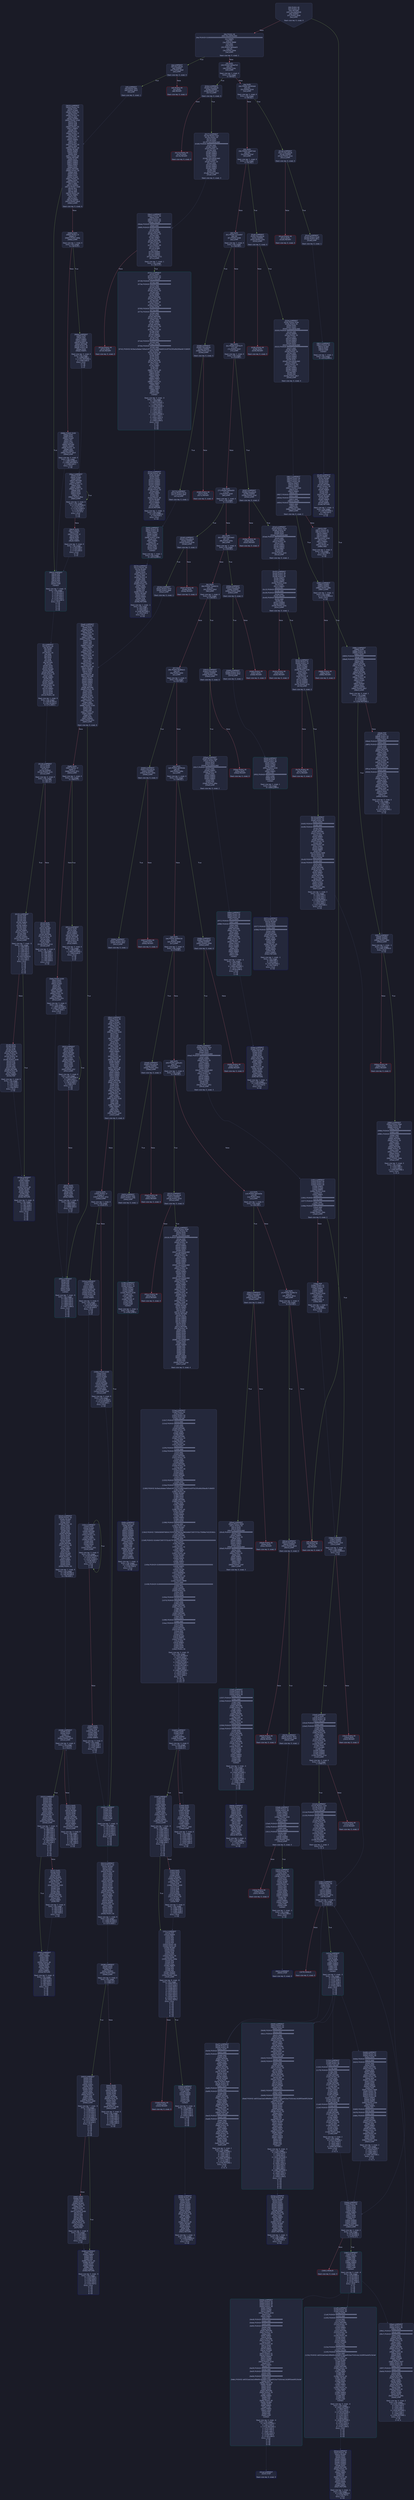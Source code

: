 digraph G {
    node [shape=box, style="filled, rounded", color="#565f89", fontcolor="#c0caf5", fontname="Helvetica", fillcolor="#24283b"];
    edge [color="#414868", fontcolor="#c0caf5", fontname="Helvetica"];
    bgcolor="#1a1b26";
    0 [ label = "[00] PUSH1 60
[02] PUSH1 40
[04] MSTORE
[05] CALLDATASIZE
[06] ISZERO
[07] PUSH2 00d9
[0a] JUMPI

Stack size req: 0, sizeΔ: 0
" shape = invhouse]
    1 [ label = "[0b] PUSH1 00
[0d] CALLDATALOAD
[0e] PUSH29 0100000000000000000000000000000000000000000000000000000000
[2c] SWAP1
[2d] DIV
[2e] PUSH4 ffffffff
[33] AND
[34] DUP1
[35] PUSH4 06fdde03
[3a] EQ
[3b] PUSH2 00de
[3e] JUMPI

Stack size req: 0, sizeΔ: 1
"]
    2 [ label = "[3f] DUP1
[40] PUSH4 095ea7b3
[45] EQ
[46] PUSH2 016c
[49] JUMPI

Stack size req: 1, sizeΔ: 0
Entry->Op usage:
	0->69:EQ:1
"]
    3 [ label = "[4a] DUP1
[4b] PUSH4 18160ddd
[50] EQ
[51] PUSH2 01c6
[54] JUMPI

Stack size req: 1, sizeΔ: 0
Entry->Op usage:
	0->80:EQ:1
"]
    4 [ label = "[55] DUP1
[56] PUSH4 23b872dd
[5b] EQ
[5c] PUSH2 01ef
[5f] JUMPI

Stack size req: 1, sizeΔ: 0
Entry->Op usage:
	0->91:EQ:1
"]
    5 [ label = "[60] DUP1
[61] PUSH4 313ce567
[66] EQ
[67] PUSH2 0268
[6a] JUMPI

Stack size req: 1, sizeΔ: 0
Entry->Op usage:
	0->102:EQ:1
"]
    6 [ label = "[6b] DUP1
[6c] PUSH4 5187527f
[71] EQ
[72] PUSH2 0297
[75] JUMPI

Stack size req: 1, sizeΔ: 0
Entry->Op usage:
	0->113:EQ:1
"]
    7 [ label = "[76] DUP1
[77] PUSH4 54fd4d50
[7c] EQ
[7d] PUSH2 02d0
[80] JUMPI

Stack size req: 1, sizeΔ: 0
Entry->Op usage:
	0->124:EQ:1
"]
    8 [ label = "[81] DUP1
[82] PUSH4 6ad1fe02
[87] EQ
[88] PUSH2 035e
[8b] JUMPI

Stack size req: 1, sizeΔ: 0
Entry->Op usage:
	0->135:EQ:1
"]
    9 [ label = "[8c] DUP1
[8d] PUSH4 70a08231
[92] EQ
[93] PUSH2 03b3
[96] JUMPI

Stack size req: 1, sizeΔ: 0
Entry->Op usage:
	0->146:EQ:1
"]
    10 [ label = "[97] DUP1
[98] PUSH4 95d89b41
[9d] EQ
[9e] PUSH2 0400
[a1] JUMPI

Stack size req: 1, sizeΔ: 0
Entry->Op usage:
	0->157:EQ:1
"]
    11 [ label = "[a2] DUP1
[a3] PUSH4 a9059cbb
[a8] EQ
[a9] PUSH2 048e
[ac] JUMPI

Stack size req: 1, sizeΔ: 0
Entry->Op usage:
	0->168:EQ:1
"]
    12 [ label = "[ad] DUP1
[ae] PUSH4 b0660c3d
[b3] EQ
[b4] PUSH2 04e8
[b7] JUMPI

Stack size req: 1, sizeΔ: 0
Entry->Op usage:
	0->179:EQ:1
"]
    13 [ label = "[b8] DUP1
[b9] PUSH4 cae9ca51
[be] EQ
[bf] PUSH2 0515
[c2] JUMPI

Stack size req: 1, sizeΔ: 0
Entry->Op usage:
	0->190:EQ:1
"]
    14 [ label = "[c3] DUP1
[c4] PUSH4 dd62ed3e
[c9] EQ
[ca] PUSH2 05b2
[cd] JUMPI

Stack size req: 1, sizeΔ: 0
Entry->Op usage:
	0->201:EQ:1
"]
    15 [ label = "[ce] DUP1
[cf] PUSH4 f5308c7d
[d4] EQ
[d5] PUSH2 061e
[d8] JUMPI

Stack size req: 1, sizeΔ: 0
Entry->Op usage:
	0->212:EQ:1
"]
    16 [ label = "[d9] JUMPDEST
[da] PUSH1 00
[dc] DUP1
[dd] REVERT

Stack size req: 0, sizeΔ: 0
" color = "red"]
    17 [ label = "[de] JUMPDEST
[df] CALLVALUE
[e0] ISZERO
[e1] PUSH2 00e9
[e4] JUMPI

Stack size req: 0, sizeΔ: 0
"]
    18 [ label = "[e5] PUSH1 00
[e7] DUP1
[e8] REVERT

Stack size req: 0, sizeΔ: 0
" color = "red"]
    19 [ label = "[e9] JUMPDEST
[ea] PUSH2 00f1
[ed] PUSH2 0633
[f0] JUMP

Stack size req: 0, sizeΔ: 1
"]
    20 [ label = "[f1] JUMPDEST
[f2] PUSH1 40
[f4] MLOAD
[f5] DUP1
[f6] DUP1
[f7] PUSH1 20
[f9] ADD
[fa] DUP3
[fb] DUP2
[fc] SUB
[fd] DUP3
[fe] MSTORE
[ff] DUP4
[0100] DUP2
[0101] DUP2
[0102] MLOAD
[0103] DUP2
[0104] MSTORE
[0105] PUSH1 20
[0107] ADD
[0108] SWAP2
[0109] POP
[010a] DUP1
[010b] MLOAD
[010c] SWAP1
[010d] PUSH1 20
[010f] ADD
[0110] SWAP1
[0111] DUP1
[0112] DUP4
[0113] DUP4
[0114] PUSH1 00

Stack size req: 1, sizeΔ: 9
Entry->Op usage:
	0->258:MLOAD:0
	0->267:MLOAD:0
	0->271:ADD:1
"]
    21 [ label = "[0116] JUMPDEST
[0117] DUP4
[0118] DUP2
[0119] LT
[011a] ISZERO
[011b] PUSH2 0131
[011e] JUMPI

Stack size req: 4, sizeΔ: 0
Entry->Op usage:
	0->281:LT:0
	3->281:LT:1
"]
    22 [ label = "[011f] DUP1
[0120] DUP3
[0121] ADD
[0122] MLOAD
[0123] DUP2
[0124] DUP5
[0125] ADD
[0126] MSTORE
[0127] PUSH1 20
[0129] DUP2
[012a] ADD
[012b] SWAP1
[012c] POP
[012d] PUSH2 0116
[0130] JUMP

Stack size req: 3, sizeΔ: 0
Entry->Op usage:
	0->289:ADD:1
	0->293:ADD:1
	0->298:ADD:0
	0->300:POP:0
	1->289:ADD:0
	2->293:ADD:0
Entry->Exit:
	0->😵
"]
    23 [ label = "[0131] JUMPDEST
[0132] POP
[0133] POP
[0134] POP
[0135] POP
[0136] SWAP1
[0137] POP
[0138] SWAP1
[0139] DUP2
[013a] ADD
[013b] SWAP1
[013c] PUSH1 1f
[013e] AND
[013f] DUP1
[0140] ISZERO
[0141] PUSH2 015e
[0144] JUMPI

Stack size req: 7, sizeΔ: -5
Entry->Op usage:
	0->306:POP:0
	1->307:POP:0
	2->308:POP:0
	3->309:POP:0
	4->314:ADD:0
	4->318:AND:1
	4->320:ISZERO:0
	5->311:POP:0
	6->314:ADD:1
Entry->Exit:
	0->😵
	1->😵
	2->😵
	3->😵
	4->0
	5->😵
	6->😵
"]
    24 [ label = "[0145] DUP1
[0146] DUP3
[0147] SUB
[0148] DUP1
[0149] MLOAD
[014a] PUSH1 01
[014c] DUP4
[014d] PUSH1 20
[014f] SUB
[0150] PUSH2 0100
[0153] EXP
[0154] SUB
[0155] NOT
[0156] AND
[0157] DUP2
[0158] MSTORE
[0159] PUSH1 20
[015b] ADD
[015c] SWAP2
[015d] POP

Stack size req: 2, sizeΔ: 0
Entry->Op usage:
	0->327:SUB:1
	0->335:SUB:1
	1->327:SUB:0
	1->349:POP:0
Entry->Exit:
	1->😵
"]
    25 [ label = "[015e] JUMPDEST
[015f] POP
[0160] SWAP3
[0161] POP
[0162] POP
[0163] POP
[0164] PUSH1 40
[0166] MLOAD
[0167] DUP1
[0168] SWAP2
[0169] SUB
[016a] SWAP1
[016b] RETURN

Stack size req: 5, sizeΔ: -5
Entry->Op usage:
	0->351:POP:0
	1->361:SUB:0
	2->354:POP:0
	3->355:POP:0
	4->353:POP:0
Entry->Exit:
	0->😵
	1->😵
	2->😵
	3->😵
	4->😵
" color = "darkblue"]
    26 [ label = "[016c] JUMPDEST
[016d] CALLVALUE
[016e] ISZERO
[016f] PUSH2 0177
[0172] JUMPI

Stack size req: 0, sizeΔ: 0
"]
    27 [ label = "[0173] PUSH1 00
[0175] DUP1
[0176] REVERT

Stack size req: 0, sizeΔ: 0
" color = "red"]
    28 [ label = "[0177] JUMPDEST
[0178] PUSH2 01ac
[017b] PUSH1 04
[017d] DUP1
[017e] DUP1
[017f] CALLDATALOAD
[0180] PUSH20 ffffffffffffffffffffffffffffffffffffffff
[0195] AND
[0196] SWAP1
[0197] PUSH1 20
[0199] ADD
[019a] SWAP1
[019b] SWAP2
[019c] SWAP1
[019d] DUP1
[019e] CALLDATALOAD
[019f] SWAP1
[01a0] PUSH1 20
[01a2] ADD
[01a3] SWAP1
[01a4] SWAP2
[01a5] SWAP1
[01a6] POP
[01a7] POP
[01a8] PUSH2 06d1
[01ab] JUMP

Stack size req: 0, sizeΔ: 3
"]
    29 [ label = "[01ac] JUMPDEST
[01ad] PUSH1 40
[01af] MLOAD
[01b0] DUP1
[01b1] DUP3
[01b2] ISZERO
[01b3] ISZERO
[01b4] ISZERO
[01b5] ISZERO
[01b6] DUP2
[01b7] MSTORE
[01b8] PUSH1 20
[01ba] ADD
[01bb] SWAP2
[01bc] POP
[01bd] POP
[01be] PUSH1 40
[01c0] MLOAD
[01c1] DUP1
[01c2] SWAP2
[01c3] SUB
[01c4] SWAP1
[01c5] RETURN

Stack size req: 1, sizeΔ: -1
Entry->Op usage:
	0->434:ISZERO:0
	0->444:POP:0
Entry->Exit:
	0->😵
" color = "darkblue"]
    30 [ label = "[01c6] JUMPDEST
[01c7] CALLVALUE
[01c8] ISZERO
[01c9] PUSH2 01d1
[01cc] JUMPI

Stack size req: 0, sizeΔ: 0
"]
    31 [ label = "[01cd] PUSH1 00
[01cf] DUP1
[01d0] REVERT

Stack size req: 0, sizeΔ: 0
" color = "red"]
    32 [ label = "[01d1] JUMPDEST
[01d2] PUSH2 01d9
[01d5] PUSH2 0811
[01d8] JUMP

Stack size req: 0, sizeΔ: 1
"]
    33 [ label = "[01d9] JUMPDEST
[01da] PUSH1 40
[01dc] MLOAD
[01dd] DUP1
[01de] DUP3
[01df] DUP2
[01e0] MSTORE
[01e1] PUSH1 20
[01e3] ADD
[01e4] SWAP2
[01e5] POP
[01e6] POP
[01e7] PUSH1 40
[01e9] MLOAD
[01ea] DUP1
[01eb] SWAP2
[01ec] SUB
[01ed] SWAP1
[01ee] RETURN

Stack size req: 1, sizeΔ: -1
Entry->Op usage:
	0->480:MSTORE:1
	0->485:POP:0
Entry->Exit:
	0->😵
" color = "darkblue"]
    34 [ label = "[01ef] JUMPDEST
[01f0] CALLVALUE
[01f1] ISZERO
[01f2] PUSH2 01fa
[01f5] JUMPI

Stack size req: 0, sizeΔ: 0
"]
    35 [ label = "[01f6] PUSH1 00
[01f8] DUP1
[01f9] REVERT

Stack size req: 0, sizeΔ: 0
" color = "red"]
    36 [ label = "[01fa] JUMPDEST
[01fb] PUSH2 024e
[01fe] PUSH1 04
[0200] DUP1
[0201] DUP1
[0202] CALLDATALOAD
[0203] PUSH20 ffffffffffffffffffffffffffffffffffffffff
[0218] AND
[0219] SWAP1
[021a] PUSH1 20
[021c] ADD
[021d] SWAP1
[021e] SWAP2
[021f] SWAP1
[0220] DUP1
[0221] CALLDATALOAD
[0222] PUSH20 ffffffffffffffffffffffffffffffffffffffff
[0237] AND
[0238] SWAP1
[0239] PUSH1 20
[023b] ADD
[023c] SWAP1
[023d] SWAP2
[023e] SWAP1
[023f] DUP1
[0240] CALLDATALOAD
[0241] SWAP1
[0242] PUSH1 20
[0244] ADD
[0245] SWAP1
[0246] SWAP2
[0247] SWAP1
[0248] POP
[0249] POP
[024a] PUSH2 0817
[024d] JUMP

Stack size req: 0, sizeΔ: 4
"]
    37 [ label = "[024e] JUMPDEST
[024f] PUSH1 40
[0251] MLOAD
[0252] DUP1
[0253] DUP3
[0254] ISZERO
[0255] ISZERO
[0256] ISZERO
[0257] ISZERO
[0258] DUP2
[0259] MSTORE
[025a] PUSH1 20
[025c] ADD
[025d] SWAP2
[025e] POP
[025f] POP
[0260] PUSH1 40
[0262] MLOAD
[0263] DUP1
[0264] SWAP2
[0265] SUB
[0266] SWAP1
[0267] RETURN

Stack size req: 1, sizeΔ: -1
Entry->Op usage:
	0->596:ISZERO:0
	0->606:POP:0
Entry->Exit:
	0->😵
" color = "darkblue"]
    38 [ label = "[0268] JUMPDEST
[0269] CALLVALUE
[026a] ISZERO
[026b] PUSH2 0273
[026e] JUMPI

Stack size req: 0, sizeΔ: 0
"]
    39 [ label = "[026f] PUSH1 00
[0271] DUP1
[0272] REVERT

Stack size req: 0, sizeΔ: 0
" color = "red"]
    40 [ label = "[0273] JUMPDEST
[0274] PUSH2 027b
[0277] PUSH2 0bf0
[027a] JUMP

Stack size req: 0, sizeΔ: 1
"]
    41 [ label = "[027b] JUMPDEST
[027c] PUSH1 40
[027e] MLOAD
[027f] DUP1
[0280] DUP3
[0281] PUSH1 ff
[0283] AND
[0284] PUSH1 ff
[0286] AND
[0287] DUP2
[0288] MSTORE
[0289] PUSH1 20
[028b] ADD
[028c] SWAP2
[028d] POP
[028e] POP
[028f] PUSH1 40
[0291] MLOAD
[0292] DUP1
[0293] SWAP2
[0294] SUB
[0295] SWAP1
[0296] RETURN

Stack size req: 1, sizeΔ: -1
Entry->Op usage:
	0->643:AND:1
	0->646:AND:1
	0->648:MSTORE:1
	0->653:POP:0
Entry->Exit:
	0->😵
" color = "darkblue"]
    42 [ label = "[0297] JUMPDEST
[0298] CALLVALUE
[0299] ISZERO
[029a] PUSH2 02a2
[029d] JUMPI

Stack size req: 0, sizeΔ: 0
"]
    43 [ label = "[029e] PUSH1 00
[02a0] DUP1
[02a1] REVERT

Stack size req: 0, sizeΔ: 0
" color = "red"]
    44 [ label = "[02a2] JUMPDEST
[02a3] PUSH2 02ce
[02a6] PUSH1 04
[02a8] DUP1
[02a9] DUP1
[02aa] CALLDATALOAD
[02ab] PUSH20 ffffffffffffffffffffffffffffffffffffffff
[02c0] AND
[02c1] SWAP1
[02c2] PUSH1 20
[02c4] ADD
[02c5] SWAP1
[02c6] SWAP2
[02c7] SWAP1
[02c8] POP
[02c9] POP
[02ca] PUSH2 0c03
[02cd] JUMP

Stack size req: 0, sizeΔ: 2
"]
    45 [ label = "[02ce] JUMPDEST
[02cf] STOP

Stack size req: 0, sizeΔ: 0
" color = "darkblue"]
    46 [ label = "[02d0] JUMPDEST
[02d1] CALLVALUE
[02d2] ISZERO
[02d3] PUSH2 02db
[02d6] JUMPI

Stack size req: 0, sizeΔ: 0
"]
    47 [ label = "[02d7] PUSH1 00
[02d9] DUP1
[02da] REVERT

Stack size req: 0, sizeΔ: 0
" color = "red"]
    48 [ label = "[02db] JUMPDEST
[02dc] PUSH2 02e3
[02df] PUSH2 0ea6
[02e2] JUMP

Stack size req: 0, sizeΔ: 1
"]
    49 [ label = "[02e3] JUMPDEST
[02e4] PUSH1 40
[02e6] MLOAD
[02e7] DUP1
[02e8] DUP1
[02e9] PUSH1 20
[02eb] ADD
[02ec] DUP3
[02ed] DUP2
[02ee] SUB
[02ef] DUP3
[02f0] MSTORE
[02f1] DUP4
[02f2] DUP2
[02f3] DUP2
[02f4] MLOAD
[02f5] DUP2
[02f6] MSTORE
[02f7] PUSH1 20
[02f9] ADD
[02fa] SWAP2
[02fb] POP
[02fc] DUP1
[02fd] MLOAD
[02fe] SWAP1
[02ff] PUSH1 20
[0301] ADD
[0302] SWAP1
[0303] DUP1
[0304] DUP4
[0305] DUP4
[0306] PUSH1 00

Stack size req: 1, sizeΔ: 9
Entry->Op usage:
	0->756:MLOAD:0
	0->765:MLOAD:0
	0->769:ADD:1
"]
    50 [ label = "[0308] JUMPDEST
[0309] DUP4
[030a] DUP2
[030b] LT
[030c] ISZERO
[030d] PUSH2 0323
[0310] JUMPI

Stack size req: 4, sizeΔ: 0
Entry->Op usage:
	0->779:LT:0
	3->779:LT:1
"]
    51 [ label = "[0311] DUP1
[0312] DUP3
[0313] ADD
[0314] MLOAD
[0315] DUP2
[0316] DUP5
[0317] ADD
[0318] MSTORE
[0319] PUSH1 20
[031b] DUP2
[031c] ADD
[031d] SWAP1
[031e] POP
[031f] PUSH2 0308
[0322] JUMP

Stack size req: 3, sizeΔ: 0
Entry->Op usage:
	0->787:ADD:1
	0->791:ADD:1
	0->796:ADD:0
	0->798:POP:0
	1->787:ADD:0
	2->791:ADD:0
Entry->Exit:
	0->😵
"]
    52 [ label = "[0323] JUMPDEST
[0324] POP
[0325] POP
[0326] POP
[0327] POP
[0328] SWAP1
[0329] POP
[032a] SWAP1
[032b] DUP2
[032c] ADD
[032d] SWAP1
[032e] PUSH1 1f
[0330] AND
[0331] DUP1
[0332] ISZERO
[0333] PUSH2 0350
[0336] JUMPI

Stack size req: 7, sizeΔ: -5
Entry->Op usage:
	0->804:POP:0
	1->805:POP:0
	2->806:POP:0
	3->807:POP:0
	4->812:ADD:0
	4->816:AND:1
	4->818:ISZERO:0
	5->809:POP:0
	6->812:ADD:1
Entry->Exit:
	0->😵
	1->😵
	2->😵
	3->😵
	4->0
	5->😵
	6->😵
"]
    53 [ label = "[0337] DUP1
[0338] DUP3
[0339] SUB
[033a] DUP1
[033b] MLOAD
[033c] PUSH1 01
[033e] DUP4
[033f] PUSH1 20
[0341] SUB
[0342] PUSH2 0100
[0345] EXP
[0346] SUB
[0347] NOT
[0348] AND
[0349] DUP2
[034a] MSTORE
[034b] PUSH1 20
[034d] ADD
[034e] SWAP2
[034f] POP

Stack size req: 2, sizeΔ: 0
Entry->Op usage:
	0->825:SUB:1
	0->833:SUB:1
	1->825:SUB:0
	1->847:POP:0
Entry->Exit:
	1->😵
"]
    54 [ label = "[0350] JUMPDEST
[0351] POP
[0352] SWAP3
[0353] POP
[0354] POP
[0355] POP
[0356] PUSH1 40
[0358] MLOAD
[0359] DUP1
[035a] SWAP2
[035b] SUB
[035c] SWAP1
[035d] RETURN

Stack size req: 5, sizeΔ: -5
Entry->Op usage:
	0->849:POP:0
	1->859:SUB:0
	2->852:POP:0
	3->853:POP:0
	4->851:POP:0
Entry->Exit:
	0->😵
	1->😵
	2->😵
	3->😵
	4->😵
" color = "darkblue"]
    55 [ label = "[035e] JUMPDEST
[035f] CALLVALUE
[0360] ISZERO
[0361] PUSH2 0369
[0364] JUMPI

Stack size req: 0, sizeΔ: 0
"]
    56 [ label = "[0365] PUSH1 00
[0367] DUP1
[0368] REVERT

Stack size req: 0, sizeΔ: 0
" color = "red"]
    57 [ label = "[0369] JUMPDEST
[036a] PUSH2 0371
[036d] PUSH2 0f44
[0370] JUMP

Stack size req: 0, sizeΔ: 1
"]
    58 [ label = "[0371] JUMPDEST
[0372] PUSH1 40
[0374] MLOAD
[0375] DUP1
[0376] DUP3
[0377] PUSH20 ffffffffffffffffffffffffffffffffffffffff
[038c] AND
[038d] PUSH20 ffffffffffffffffffffffffffffffffffffffff
[03a2] AND
[03a3] DUP2
[03a4] MSTORE
[03a5] PUSH1 20
[03a7] ADD
[03a8] SWAP2
[03a9] POP
[03aa] POP
[03ab] PUSH1 40
[03ad] MLOAD
[03ae] DUP1
[03af] SWAP2
[03b0] SUB
[03b1] SWAP1
[03b2] RETURN

Stack size req: 1, sizeΔ: -1
Entry->Op usage:
	0->908:AND:1
	0->930:AND:1
	0->932:MSTORE:1
	0->937:POP:0
Entry->Exit:
	0->😵
" color = "darkblue"]
    59 [ label = "[03b3] JUMPDEST
[03b4] CALLVALUE
[03b5] ISZERO
[03b6] PUSH2 03be
[03b9] JUMPI

Stack size req: 0, sizeΔ: 0
"]
    60 [ label = "[03ba] PUSH1 00
[03bc] DUP1
[03bd] REVERT

Stack size req: 0, sizeΔ: 0
" color = "red"]
    61 [ label = "[03be] JUMPDEST
[03bf] PUSH2 03ea
[03c2] PUSH1 04
[03c4] DUP1
[03c5] DUP1
[03c6] CALLDATALOAD
[03c7] PUSH20 ffffffffffffffffffffffffffffffffffffffff
[03dc] AND
[03dd] SWAP1
[03de] PUSH1 20
[03e0] ADD
[03e1] SWAP1
[03e2] SWAP2
[03e3] SWAP1
[03e4] POP
[03e5] POP
[03e6] PUSH2 0f6a
[03e9] JUMP

Stack size req: 0, sizeΔ: 2
"]
    62 [ label = "[03ea] JUMPDEST
[03eb] PUSH1 40
[03ed] MLOAD
[03ee] DUP1
[03ef] DUP3
[03f0] DUP2
[03f1] MSTORE
[03f2] PUSH1 20
[03f4] ADD
[03f5] SWAP2
[03f6] POP
[03f7] POP
[03f8] PUSH1 40
[03fa] MLOAD
[03fb] DUP1
[03fc] SWAP2
[03fd] SUB
[03fe] SWAP1
[03ff] RETURN

Stack size req: 1, sizeΔ: -1
Entry->Op usage:
	0->1009:MSTORE:1
	0->1014:POP:0
Entry->Exit:
	0->😵
" color = "darkblue"]
    63 [ label = "[0400] JUMPDEST
[0401] CALLVALUE
[0402] ISZERO
[0403] PUSH2 040b
[0406] JUMPI

Stack size req: 0, sizeΔ: 0
"]
    64 [ label = "[0407] PUSH1 00
[0409] DUP1
[040a] REVERT

Stack size req: 0, sizeΔ: 0
" color = "red"]
    65 [ label = "[040b] JUMPDEST
[040c] PUSH2 0413
[040f] PUSH2 0fb3
[0412] JUMP

Stack size req: 0, sizeΔ: 1
"]
    66 [ label = "[0413] JUMPDEST
[0414] PUSH1 40
[0416] MLOAD
[0417] DUP1
[0418] DUP1
[0419] PUSH1 20
[041b] ADD
[041c] DUP3
[041d] DUP2
[041e] SUB
[041f] DUP3
[0420] MSTORE
[0421] DUP4
[0422] DUP2
[0423] DUP2
[0424] MLOAD
[0425] DUP2
[0426] MSTORE
[0427] PUSH1 20
[0429] ADD
[042a] SWAP2
[042b] POP
[042c] DUP1
[042d] MLOAD
[042e] SWAP1
[042f] PUSH1 20
[0431] ADD
[0432] SWAP1
[0433] DUP1
[0434] DUP4
[0435] DUP4
[0436] PUSH1 00

Stack size req: 1, sizeΔ: 9
Entry->Op usage:
	0->1060:MLOAD:0
	0->1069:MLOAD:0
	0->1073:ADD:1
"]
    67 [ label = "[0438] JUMPDEST
[0439] DUP4
[043a] DUP2
[043b] LT
[043c] ISZERO
[043d] PUSH2 0453
[0440] JUMPI

Stack size req: 4, sizeΔ: 0
Entry->Op usage:
	0->1083:LT:0
	3->1083:LT:1
"]
    68 [ label = "[0441] DUP1
[0442] DUP3
[0443] ADD
[0444] MLOAD
[0445] DUP2
[0446] DUP5
[0447] ADD
[0448] MSTORE
[0449] PUSH1 20
[044b] DUP2
[044c] ADD
[044d] SWAP1
[044e] POP
[044f] PUSH2 0438
[0452] JUMP

Stack size req: 3, sizeΔ: 0
Entry->Op usage:
	0->1091:ADD:1
	0->1095:ADD:1
	0->1100:ADD:0
	0->1102:POP:0
	1->1091:ADD:0
	2->1095:ADD:0
Entry->Exit:
	0->😵
"]
    69 [ label = "[0453] JUMPDEST
[0454] POP
[0455] POP
[0456] POP
[0457] POP
[0458] SWAP1
[0459] POP
[045a] SWAP1
[045b] DUP2
[045c] ADD
[045d] SWAP1
[045e] PUSH1 1f
[0460] AND
[0461] DUP1
[0462] ISZERO
[0463] PUSH2 0480
[0466] JUMPI

Stack size req: 7, sizeΔ: -5
Entry->Op usage:
	0->1108:POP:0
	1->1109:POP:0
	2->1110:POP:0
	3->1111:POP:0
	4->1116:ADD:0
	4->1120:AND:1
	4->1122:ISZERO:0
	5->1113:POP:0
	6->1116:ADD:1
Entry->Exit:
	0->😵
	1->😵
	2->😵
	3->😵
	4->0
	5->😵
	6->😵
"]
    70 [ label = "[0467] DUP1
[0468] DUP3
[0469] SUB
[046a] DUP1
[046b] MLOAD
[046c] PUSH1 01
[046e] DUP4
[046f] PUSH1 20
[0471] SUB
[0472] PUSH2 0100
[0475] EXP
[0476] SUB
[0477] NOT
[0478] AND
[0479] DUP2
[047a] MSTORE
[047b] PUSH1 20
[047d] ADD
[047e] SWAP2
[047f] POP

Stack size req: 2, sizeΔ: 0
Entry->Op usage:
	0->1129:SUB:1
	0->1137:SUB:1
	1->1129:SUB:0
	1->1151:POP:0
Entry->Exit:
	1->😵
"]
    71 [ label = "[0480] JUMPDEST
[0481] POP
[0482] SWAP3
[0483] POP
[0484] POP
[0485] POP
[0486] PUSH1 40
[0488] MLOAD
[0489] DUP1
[048a] SWAP2
[048b] SUB
[048c] SWAP1
[048d] RETURN

Stack size req: 5, sizeΔ: -5
Entry->Op usage:
	0->1153:POP:0
	1->1163:SUB:0
	2->1156:POP:0
	3->1157:POP:0
	4->1155:POP:0
Entry->Exit:
	0->😵
	1->😵
	2->😵
	3->😵
	4->😵
" color = "darkblue"]
    72 [ label = "[048e] JUMPDEST
[048f] CALLVALUE
[0490] ISZERO
[0491] PUSH2 0499
[0494] JUMPI

Stack size req: 0, sizeΔ: 0
"]
    73 [ label = "[0495] PUSH1 00
[0497] DUP1
[0498] REVERT

Stack size req: 0, sizeΔ: 0
" color = "red"]
    74 [ label = "[0499] JUMPDEST
[049a] PUSH2 04ce
[049d] PUSH1 04
[049f] DUP1
[04a0] DUP1
[04a1] CALLDATALOAD
[04a2] PUSH20 ffffffffffffffffffffffffffffffffffffffff
[04b7] AND
[04b8] SWAP1
[04b9] PUSH1 20
[04bb] ADD
[04bc] SWAP1
[04bd] SWAP2
[04be] SWAP1
[04bf] DUP1
[04c0] CALLDATALOAD
[04c1] SWAP1
[04c2] PUSH1 20
[04c4] ADD
[04c5] SWAP1
[04c6] SWAP2
[04c7] SWAP1
[04c8] POP
[04c9] POP
[04ca] PUSH2 1051
[04cd] JUMP

Stack size req: 0, sizeΔ: 3
"]
    75 [ label = "[04ce] JUMPDEST
[04cf] PUSH1 40
[04d1] MLOAD
[04d2] DUP1
[04d3] DUP3
[04d4] ISZERO
[04d5] ISZERO
[04d6] ISZERO
[04d7] ISZERO
[04d8] DUP2
[04d9] MSTORE
[04da] PUSH1 20
[04dc] ADD
[04dd] SWAP2
[04de] POP
[04df] POP
[04e0] PUSH1 40
[04e2] MLOAD
[04e3] DUP1
[04e4] SWAP2
[04e5] SUB
[04e6] SWAP1
[04e7] RETURN

Stack size req: 1, sizeΔ: -1
Entry->Op usage:
	0->1236:ISZERO:0
	0->1246:POP:0
Entry->Exit:
	0->😵
" color = "darkblue"]
    76 [ label = "[04e8] JUMPDEST
[04e9] CALLVALUE
[04ea] ISZERO
[04eb] PUSH2 04f3
[04ee] JUMPI

Stack size req: 0, sizeΔ: 0
"]
    77 [ label = "[04ef] PUSH1 00
[04f1] DUP1
[04f2] REVERT

Stack size req: 0, sizeΔ: 0
" color = "red"]
    78 [ label = "[04f3] JUMPDEST
[04f4] PUSH2 04fb
[04f7] PUSH2 129b
[04fa] JUMP

Stack size req: 0, sizeΔ: 1
"]
    79 [ label = "[04fb] JUMPDEST
[04fc] PUSH1 40
[04fe] MLOAD
[04ff] DUP1
[0500] DUP3
[0501] ISZERO
[0502] ISZERO
[0503] ISZERO
[0504] ISZERO
[0505] DUP2
[0506] MSTORE
[0507] PUSH1 20
[0509] ADD
[050a] SWAP2
[050b] POP
[050c] POP
[050d] PUSH1 40
[050f] MLOAD
[0510] DUP1
[0511] SWAP2
[0512] SUB
[0513] SWAP1
[0514] RETURN

Stack size req: 1, sizeΔ: -1
Entry->Op usage:
	0->1281:ISZERO:0
	0->1291:POP:0
Entry->Exit:
	0->😵
" color = "darkblue"]
    80 [ label = "[0515] JUMPDEST
[0516] CALLVALUE
[0517] ISZERO
[0518] PUSH2 0520
[051b] JUMPI

Stack size req: 0, sizeΔ: 0
"]
    81 [ label = "[051c] PUSH1 00
[051e] DUP1
[051f] REVERT

Stack size req: 0, sizeΔ: 0
" color = "red"]
    82 [ label = "[0520] JUMPDEST
[0521] PUSH2 0598
[0524] PUSH1 04
[0526] DUP1
[0527] DUP1
[0528] CALLDATALOAD
[0529] PUSH20 ffffffffffffffffffffffffffffffffffffffff
[053e] AND
[053f] SWAP1
[0540] PUSH1 20
[0542] ADD
[0543] SWAP1
[0544] SWAP2
[0545] SWAP1
[0546] DUP1
[0547] CALLDATALOAD
[0548] SWAP1
[0549] PUSH1 20
[054b] ADD
[054c] SWAP1
[054d] SWAP2
[054e] SWAP1
[054f] DUP1
[0550] CALLDATALOAD
[0551] SWAP1
[0552] PUSH1 20
[0554] ADD
[0555] SWAP1
[0556] DUP3
[0557] ADD
[0558] DUP1
[0559] CALLDATALOAD
[055a] SWAP1
[055b] PUSH1 20
[055d] ADD
[055e] SWAP1
[055f] DUP1
[0560] DUP1
[0561] PUSH1 1f
[0563] ADD
[0564] PUSH1 20
[0566] DUP1
[0567] SWAP2
[0568] DIV
[0569] MUL
[056a] PUSH1 20
[056c] ADD
[056d] PUSH1 40
[056f] MLOAD
[0570] SWAP1
[0571] DUP2
[0572] ADD
[0573] PUSH1 40
[0575] MSTORE
[0576] DUP1
[0577] SWAP4
[0578] SWAP3
[0579] SWAP2
[057a] SWAP1
[057b] DUP2
[057c] DUP2
[057d] MSTORE
[057e] PUSH1 20
[0580] ADD
[0581] DUP4
[0582] DUP4
[0583] DUP1
[0584] DUP3
[0585] DUP5
[0586] CALLDATACOPY
[0587] DUP3
[0588] ADD
[0589] SWAP2
[058a] POP
[058b] POP
[058c] POP
[058d] POP
[058e] POP
[058f] POP
[0590] SWAP2
[0591] SWAP1
[0592] POP
[0593] POP
[0594] PUSH2 12ae
[0597] JUMP

Stack size req: 0, sizeΔ: 4
"]
    83 [ label = "[0598] JUMPDEST
[0599] PUSH1 40
[059b] MLOAD
[059c] DUP1
[059d] DUP3
[059e] ISZERO
[059f] ISZERO
[05a0] ISZERO
[05a1] ISZERO
[05a2] DUP2
[05a3] MSTORE
[05a4] PUSH1 20
[05a6] ADD
[05a7] SWAP2
[05a8] POP
[05a9] POP
[05aa] PUSH1 40
[05ac] MLOAD
[05ad] DUP1
[05ae] SWAP2
[05af] SUB
[05b0] SWAP1
[05b1] RETURN

Stack size req: 1, sizeΔ: -1
Entry->Op usage:
	0->1438:ISZERO:0
	0->1448:POP:0
Entry->Exit:
	0->😵
" color = "darkblue"]
    84 [ label = "[05b2] JUMPDEST
[05b3] CALLVALUE
[05b4] ISZERO
[05b5] PUSH2 05bd
[05b8] JUMPI

Stack size req: 0, sizeΔ: 0
"]
    85 [ label = "[05b9] PUSH1 00
[05bb] DUP1
[05bc] REVERT

Stack size req: 0, sizeΔ: 0
" color = "red"]
    86 [ label = "[05bd] JUMPDEST
[05be] PUSH2 0608
[05c1] PUSH1 04
[05c3] DUP1
[05c4] DUP1
[05c5] CALLDATALOAD
[05c6] PUSH20 ffffffffffffffffffffffffffffffffffffffff
[05db] AND
[05dc] SWAP1
[05dd] PUSH1 20
[05df] ADD
[05e0] SWAP1
[05e1] SWAP2
[05e2] SWAP1
[05e3] DUP1
[05e4] CALLDATALOAD
[05e5] PUSH20 ffffffffffffffffffffffffffffffffffffffff
[05fa] AND
[05fb] SWAP1
[05fc] PUSH1 20
[05fe] ADD
[05ff] SWAP1
[0600] SWAP2
[0601] SWAP1
[0602] POP
[0603] POP
[0604] PUSH2 154f
[0607] JUMP

Stack size req: 0, sizeΔ: 3
"]
    87 [ label = "[0608] JUMPDEST
[0609] PUSH1 40
[060b] MLOAD
[060c] DUP1
[060d] DUP3
[060e] DUP2
[060f] MSTORE
[0610] PUSH1 20
[0612] ADD
[0613] SWAP2
[0614] POP
[0615] POP
[0616] PUSH1 40
[0618] MLOAD
[0619] DUP1
[061a] SWAP2
[061b] SUB
[061c] SWAP1
[061d] RETURN

Stack size req: 1, sizeΔ: -1
Entry->Op usage:
	0->1551:MSTORE:1
	0->1556:POP:0
Entry->Exit:
	0->😵
" color = "darkblue"]
    88 [ label = "[061e] JUMPDEST
[061f] CALLVALUE
[0620] ISZERO
[0621] PUSH2 0629
[0624] JUMPI

Stack size req: 0, sizeΔ: 0
"]
    89 [ label = "[0625] PUSH1 00
[0627] DUP1
[0628] REVERT

Stack size req: 0, sizeΔ: 0
" color = "red"]
    90 [ label = "[0629] JUMPDEST
[062a] PUSH2 0631
[062d] PUSH2 15d6
[0630] JUMP

Stack size req: 0, sizeΔ: 1
"]
    91 [ label = "[0631] JUMPDEST
[0632] STOP

Stack size req: 0, sizeΔ: 0
" color = "darkblue"]
    92 [ label = "[0633] JUMPDEST
[0634] PUSH1 04
[0636] DUP1
[0637] SLOAD
[0638] PUSH1 01
[063a] DUP2
[063b] PUSH1 01
[063d] AND
[063e] ISZERO
[063f] PUSH2 0100
[0642] MUL
[0643] SUB
[0644] AND
[0645] PUSH1 02
[0647] SWAP1
[0648] DIV
[0649] DUP1
[064a] PUSH1 1f
[064c] ADD
[064d] PUSH1 20
[064f] DUP1
[0650] SWAP2
[0651] DIV
[0652] MUL
[0653] PUSH1 20
[0655] ADD
[0656] PUSH1 40
[0658] MLOAD
[0659] SWAP1
[065a] DUP2
[065b] ADD
[065c] PUSH1 40
[065e] MSTORE
[065f] DUP1
[0660] SWAP3
[0661] SWAP2
[0662] SWAP1
[0663] DUP2
[0664] DUP2
[0665] MSTORE
[0666] PUSH1 20
[0668] ADD
[0669] DUP3
[066a] DUP1
[066b] SLOAD
[066c] PUSH1 01
[066e] DUP2
[066f] PUSH1 01
[0671] AND
[0672] ISZERO
[0673] PUSH2 0100
[0676] MUL
[0677] SUB
[0678] AND
[0679] PUSH1 02
[067b] SWAP1
[067c] DIV
[067d] DUP1
[067e] ISZERO
[067f] PUSH2 06c9
[0682] JUMPI

Stack size req: 0, sizeΔ: 6
"]
    93 [ label = "[0683] DUP1
[0684] PUSH1 1f
[0686] LT
[0687] PUSH2 069e
[068a] JUMPI

Stack size req: 1, sizeΔ: 0
Entry->Op usage:
	0->1670:LT:1
"]
    94 [ label = "[068b] PUSH2 0100
[068e] DUP1
[068f] DUP4
[0690] SLOAD
[0691] DIV
[0692] MUL
[0693] DUP4
[0694] MSTORE
[0695] SWAP2
[0696] PUSH1 20
[0698] ADD
[0699] SWAP2
[069a] PUSH2 06c9
[069d] JUMP

Stack size req: 3, sizeΔ: 0
Entry->Op usage:
	1->1680:SLOAD:0
	2->1684:MSTORE:0
	2->1688:ADD:1
Entry->Exit:
	2->😵
"]
    95 [ label = "[069e] JUMPDEST
[069f] DUP3
[06a0] ADD
[06a1] SWAP2
[06a2] SWAP1
[06a3] PUSH1 00
[06a5] MSTORE
[06a6] PUSH1 20
[06a8] PUSH1 00
[06aa] SHA3
[06ab] SWAP1

Stack size req: 3, sizeΔ: 0
Entry->Op usage:
	0->1696:ADD:1
	1->1701:MSTORE:1
	2->1696:ADD:0
Entry->Exit:
	0->😵
	1->😵
	2->0
"]
    96 [ label = "[06ac] JUMPDEST
[06ad] DUP2
[06ae] SLOAD
[06af] DUP2
[06b0] MSTORE
[06b1] SWAP1
[06b2] PUSH1 01
[06b4] ADD
[06b5] SWAP1
[06b6] PUSH1 20
[06b8] ADD
[06b9] DUP1
[06ba] DUP4
[06bb] GT
[06bc] PUSH2 06ac
[06bf] JUMPI

Stack size req: 3, sizeΔ: 0
Entry->Op usage:
	0->1712:MSTORE:0
	0->1720:ADD:1
	1->1710:SLOAD:0
	1->1716:ADD:1
	2->1723:GT:0
Entry->Exit:
	0->😵
	1->😵
"]
    97 [ label = "[06c0] DUP3
[06c1] SWAP1
[06c2] SUB
[06c3] PUSH1 1f
[06c5] AND
[06c6] DUP3
[06c7] ADD
[06c8] SWAP2

Stack size req: 3, sizeΔ: 0
Entry->Op usage:
	0->1730:SUB:0
	2->1730:SUB:1
	2->1735:ADD:0
Entry->Exit:
	0->😵
	2->0
"]
    98 [ label = "[06c9] JUMPDEST
[06ca] POP
[06cb] POP
[06cc] POP
[06cd] POP
[06ce] POP
[06cf] DUP2
[06d0] JUMP
Indirect!

Stack size req: 7, sizeΔ: -5
Entry->Op usage:
	0->1738:POP:0
	1->1739:POP:0
	2->1740:POP:0
	3->1741:POP:0
	4->1742:POP:0
	6->1744:JUMP:0
Entry->Exit:
	0->😵
	1->😵
	2->😵
	3->😵
	4->😵
" color = "teal"]
    99 [ label = "[06d1] JUMPDEST
[06d2] PUSH1 00
[06d4] DUP2
[06d5] PUSH1 02
[06d7] PUSH1 00
[06d9] CALLER
[06da] PUSH20 ffffffffffffffffffffffffffffffffffffffff
[06ef] AND
[06f0] PUSH20 ffffffffffffffffffffffffffffffffffffffff
[0705] AND
[0706] DUP2
[0707] MSTORE
[0708] PUSH1 20
[070a] ADD
[070b] SWAP1
[070c] DUP2
[070d] MSTORE
[070e] PUSH1 20
[0710] ADD
[0711] PUSH1 00
[0713] SHA3
[0714] SLOAD
[0715] LT
[0716] ISZERO
[0717] ISZERO
[0718] ISZERO
[0719] PUSH2 0721
[071c] JUMPI

Stack size req: 1, sizeΔ: 1
Entry->Op usage:
	0->1813:LT:1
"]
    100 [ label = "[071d] PUSH1 00
[071f] DUP1
[0720] REVERT

Stack size req: 0, sizeΔ: 0
" color = "red"]
    101 [ label = "[0721] JUMPDEST
[0722] DUP2
[0723] PUSH1 03
[0725] PUSH1 00
[0727] CALLER
[0728] PUSH20 ffffffffffffffffffffffffffffffffffffffff
[073d] AND
[073e] PUSH20 ffffffffffffffffffffffffffffffffffffffff
[0753] AND
[0754] DUP2
[0755] MSTORE
[0756] PUSH1 20
[0758] ADD
[0759] SWAP1
[075a] DUP2
[075b] MSTORE
[075c] PUSH1 20
[075e] ADD
[075f] PUSH1 00
[0761] SHA3
[0762] PUSH1 00
[0764] DUP6
[0765] PUSH20 ffffffffffffffffffffffffffffffffffffffff
[077a] AND
[077b] PUSH20 ffffffffffffffffffffffffffffffffffffffff
[0790] AND
[0791] DUP2
[0792] MSTORE
[0793] PUSH1 20
[0795] ADD
[0796] SWAP1
[0797] DUP2
[0798] MSTORE
[0799] PUSH1 20
[079b] ADD
[079c] PUSH1 00
[079e] SHA3
[079f] DUP2
[07a0] SWAP1
[07a1] SSTORE
[07a2] POP
[07a3] DUP3
[07a4] PUSH20 ffffffffffffffffffffffffffffffffffffffff
[07b9] AND
[07ba] CALLER
[07bb] PUSH20 ffffffffffffffffffffffffffffffffffffffff
[07d0] AND
[07d1] PUSH32 8c5be1e5ebec7d5bd14f71427d1e84f3dd0314c0f7b2291e5b200ac8c7c3b925
[07f2] DUP5
[07f3] PUSH1 40
[07f5] MLOAD
[07f6] DUP1
[07f7] DUP3
[07f8] DUP2
[07f9] MSTORE
[07fa] PUSH1 20
[07fc] ADD
[07fd] SWAP2
[07fe] POP
[07ff] POP
[0800] PUSH1 40
[0802] MLOAD
[0803] DUP1
[0804] SWAP2
[0805] SUB
[0806] SWAP1
[0807] LOG3
[0808] PUSH1 01
[080a] SWAP1
[080b] POP
[080c] SWAP3
[080d] SWAP2
[080e] POP
[080f] POP
[0810] JUMP
Indirect!

Stack size req: 4, sizeΔ: -3
Entry->Op usage:
	0->2059:POP:0
	1->1953:SSTORE:1
	1->1954:POP:0
	1->2041:MSTORE:1
	1->2046:POP:0
	1->2063:POP:0
	2->1914:AND:1
	2->1936:AND:1
	2->1938:MSTORE:1
	2->1977:AND:1
	2->2055:LOG3:4
	2->2062:POP:0
	3->2064:JUMP:0
Entry->Exit:
	0->😵
	1->😵
	2->😵
	3->😵
" color = "teal"]
    102 [ label = "[0811] JUMPDEST
[0812] PUSH1 00
[0814] SLOAD
[0815] DUP2
[0816] JUMP
Indirect!

Stack size req: 1, sizeΔ: 1
Entry->Op usage:
	0->2070:JUMP:0
" color = "teal"]
    103 [ label = "[0817] JUMPDEST
[0818] PUSH1 00
[081a] PUSH1 01
[081c] PUSH1 00
[081e] SWAP1
[081f] SLOAD
[0820] SWAP1
[0821] PUSH2 0100
[0824] EXP
[0825] SWAP1
[0826] DIV
[0827] PUSH20 ffffffffffffffffffffffffffffffffffffffff
[083c] AND
[083d] PUSH20 ffffffffffffffffffffffffffffffffffffffff
[0852] AND
[0853] CALLER
[0854] PUSH20 ffffffffffffffffffffffffffffffffffffffff
[0869] AND
[086a] EQ
[086b] DUP1
[086c] PUSH2 0881
[086f] JUMPI

Stack size req: 0, sizeΔ: 2
"]
    104 [ label = "[0870] POP
[0871] PUSH1 01
[0873] PUSH1 14
[0875] SWAP1
[0876] SLOAD
[0877] SWAP1
[0878] PUSH2 0100
[087b] EXP
[087c] SWAP1
[087d] DIV
[087e] PUSH1 ff
[0880] AND

Stack size req: 1, sizeΔ: 0
Entry->Op usage:
	0->2160:POP:0
Entry->Exit:
	0->😵
"]
    105 [ label = "[0881] JUMPDEST
[0882] ISZERO
[0883] ISZERO
[0884] PUSH2 088c
[0887] JUMPI

Stack size req: 1, sizeΔ: -1
Entry->Op usage:
	0->2178:ISZERO:0
Entry->Exit:
	0->😵
"]
    106 [ label = "[0888] PUSH1 00
[088a] DUP1
[088b] REVERT

Stack size req: 0, sizeΔ: 0
" color = "red"]
    107 [ label = "[088c] JUMPDEST
[088d] DUP2
[088e] PUSH1 02
[0890] PUSH1 00
[0892] DUP7
[0893] PUSH20 ffffffffffffffffffffffffffffffffffffffff
[08a8] AND
[08a9] PUSH20 ffffffffffffffffffffffffffffffffffffffff
[08be] AND
[08bf] DUP2
[08c0] MSTORE
[08c1] PUSH1 20
[08c3] ADD
[08c4] SWAP1
[08c5] DUP2
[08c6] MSTORE
[08c7] PUSH1 20
[08c9] ADD
[08ca] PUSH1 00
[08cc] SHA3
[08cd] SLOAD
[08ce] LT
[08cf] ISZERO
[08d0] DUP1
[08d1] ISZERO
[08d2] PUSH2 0957
[08d5] JUMPI

Stack size req: 4, sizeΔ: 1
Entry->Op usage:
	1->2254:LT:1
	3->2216:AND:1
	3->2238:AND:1
	3->2240:MSTORE:1
"]
    108 [ label = "[08d6] POP
[08d7] DUP2
[08d8] PUSH1 03
[08da] PUSH1 00
[08dc] DUP7
[08dd] PUSH20 ffffffffffffffffffffffffffffffffffffffff
[08f2] AND
[08f3] PUSH20 ffffffffffffffffffffffffffffffffffffffff
[0908] AND
[0909] DUP2
[090a] MSTORE
[090b] PUSH1 20
[090d] ADD
[090e] SWAP1
[090f] DUP2
[0910] MSTORE
[0911] PUSH1 20
[0913] ADD
[0914] PUSH1 00
[0916] SHA3
[0917] PUSH1 00
[0919] CALLER
[091a] PUSH20 ffffffffffffffffffffffffffffffffffffffff
[092f] AND
[0930] PUSH20 ffffffffffffffffffffffffffffffffffffffff
[0945] AND
[0946] DUP2
[0947] MSTORE
[0948] PUSH1 20
[094a] ADD
[094b] SWAP1
[094c] DUP2
[094d] MSTORE
[094e] PUSH1 20
[0950] ADD
[0951] PUSH1 00
[0953] SHA3
[0954] SLOAD
[0955] LT
[0956] ISZERO

Stack size req: 5, sizeΔ: 0
Entry->Op usage:
	0->2262:POP:0
	2->2389:LT:1
	4->2290:AND:1
	4->2312:AND:1
	4->2314:MSTORE:1
Entry->Exit:
	0->😵
"]
    109 [ label = "[0957] JUMPDEST
[0958] ISZERO
[0959] ISZERO
[095a] PUSH2 0962
[095d] JUMPI

Stack size req: 1, sizeΔ: -1
Entry->Op usage:
	0->2392:ISZERO:0
Entry->Exit:
	0->😵
"]
    110 [ label = "[095e] PUSH1 00
[0960] DUP1
[0961] REVERT

Stack size req: 0, sizeΔ: 0
" color = "red"]
    111 [ label = "[0962] JUMPDEST
[0963] PUSH2 09ab
[0966] PUSH1 02
[0968] PUSH1 00
[096a] DUP6
[096b] PUSH20 ffffffffffffffffffffffffffffffffffffffff
[0980] AND
[0981] PUSH20 ffffffffffffffffffffffffffffffffffffffff
[0996] AND
[0997] DUP2
[0998] MSTORE
[0999] PUSH1 20
[099b] ADD
[099c] SWAP1
[099d] DUP2
[099e] MSTORE
[099f] PUSH1 20
[09a1] ADD
[09a2] PUSH1 00
[09a4] SHA3
[09a5] SLOAD
[09a6] DUP4
[09a7] PUSH2 164e
[09aa] JUMP

Stack size req: 3, sizeΔ: 3
Entry->Op usage:
	2->2432:AND:1
	2->2454:AND:1
	2->2456:MSTORE:1
Entry->Exit:
	1->0, 4
"]
    112 [ label = "[09ab] JUMPDEST
[09ac] PUSH1 02
[09ae] PUSH1 00
[09b0] DUP6
[09b1] PUSH20 ffffffffffffffffffffffffffffffffffffffff
[09c6] AND
[09c7] PUSH20 ffffffffffffffffffffffffffffffffffffffff
[09dc] AND
[09dd] DUP2
[09de] MSTORE
[09df] PUSH1 20
[09e1] ADD
[09e2] SWAP1
[09e3] DUP2
[09e4] MSTORE
[09e5] PUSH1 20
[09e7] ADD
[09e8] PUSH1 00
[09ea] SHA3
[09eb] DUP2
[09ec] SWAP1
[09ed] SSTORE
[09ee] POP
[09ef] PUSH2 0a37
[09f2] PUSH1 02
[09f4] PUSH1 00
[09f6] DUP7
[09f7] PUSH20 ffffffffffffffffffffffffffffffffffffffff
[0a0c] AND
[0a0d] PUSH20 ffffffffffffffffffffffffffffffffffffffff
[0a22] AND
[0a23] DUP2
[0a24] MSTORE
[0a25] PUSH1 20
[0a27] ADD
[0a28] SWAP1
[0a29] DUP2
[0a2a] MSTORE
[0a2b] PUSH1 20
[0a2d] ADD
[0a2e] PUSH1 00
[0a30] SHA3
[0a31] SLOAD
[0a32] DUP4
[0a33] PUSH2 166c
[0a36] JUMP

Stack size req: 5, sizeΔ: 2
Entry->Op usage:
	0->2541:SSTORE:1
	0->2542:POP:0
	3->2502:AND:1
	3->2524:AND:1
	3->2526:MSTORE:1
	4->2572:AND:1
	4->2594:AND:1
	4->2596:MSTORE:1
Entry->Exit:
	0->😵
	2->0, 4
"]
    113 [ label = "[0a37] JUMPDEST
[0a38] PUSH1 02
[0a3a] PUSH1 00
[0a3c] DUP7
[0a3d] PUSH20 ffffffffffffffffffffffffffffffffffffffff
[0a52] AND
[0a53] PUSH20 ffffffffffffffffffffffffffffffffffffffff
[0a68] AND
[0a69] DUP2
[0a6a] MSTORE
[0a6b] PUSH1 20
[0a6d] ADD
[0a6e] SWAP1
[0a6f] DUP2
[0a70] MSTORE
[0a71] PUSH1 20
[0a73] ADD
[0a74] PUSH1 00
[0a76] SHA3
[0a77] DUP2
[0a78] SWAP1
[0a79] SSTORE
[0a7a] POP
[0a7b] PUSH2 0b00
[0a7e] PUSH1 03
[0a80] PUSH1 00
[0a82] DUP7
[0a83] PUSH20 ffffffffffffffffffffffffffffffffffffffff
[0a98] AND
[0a99] PUSH20 ffffffffffffffffffffffffffffffffffffffff
[0aae] AND
[0aaf] DUP2
[0ab0] MSTORE
[0ab1] PUSH1 20
[0ab3] ADD
[0ab4] SWAP1
[0ab5] DUP2
[0ab6] MSTORE
[0ab7] PUSH1 20
[0ab9] ADD
[0aba] PUSH1 00
[0abc] SHA3
[0abd] PUSH1 00
[0abf] CALLER
[0ac0] PUSH20 ffffffffffffffffffffffffffffffffffffffff
[0ad5] AND
[0ad6] PUSH20 ffffffffffffffffffffffffffffffffffffffff
[0aeb] AND
[0aec] DUP2
[0aed] MSTORE
[0aee] PUSH1 20
[0af0] ADD
[0af1] SWAP1
[0af2] DUP2
[0af3] MSTORE
[0af4] PUSH1 20
[0af6] ADD
[0af7] PUSH1 00
[0af9] SHA3
[0afa] SLOAD
[0afb] DUP4
[0afc] PUSH2 166c
[0aff] JUMP

Stack size req: 5, sizeΔ: 2
Entry->Op usage:
	0->2681:SSTORE:1
	0->2682:POP:0
	4->2642:AND:1
	4->2664:AND:1
	4->2666:MSTORE:1
	4->2712:AND:1
	4->2734:AND:1
	4->2736:MSTORE:1
Entry->Exit:
	0->😵
	2->0, 4
"]
    114 [ label = "[0b00] JUMPDEST
[0b01] PUSH1 03
[0b03] PUSH1 00
[0b05] DUP7
[0b06] PUSH20 ffffffffffffffffffffffffffffffffffffffff
[0b1b] AND
[0b1c] PUSH20 ffffffffffffffffffffffffffffffffffffffff
[0b31] AND
[0b32] DUP2
[0b33] MSTORE
[0b34] PUSH1 20
[0b36] ADD
[0b37] SWAP1
[0b38] DUP2
[0b39] MSTORE
[0b3a] PUSH1 20
[0b3c] ADD
[0b3d] PUSH1 00
[0b3f] SHA3
[0b40] PUSH1 00
[0b42] CALLER
[0b43] PUSH20 ffffffffffffffffffffffffffffffffffffffff
[0b58] AND
[0b59] PUSH20 ffffffffffffffffffffffffffffffffffffffff
[0b6e] AND
[0b6f] DUP2
[0b70] MSTORE
[0b71] PUSH1 20
[0b73] ADD
[0b74] SWAP1
[0b75] DUP2
[0b76] MSTORE
[0b77] PUSH1 20
[0b79] ADD
[0b7a] PUSH1 00
[0b7c] SHA3
[0b7d] DUP2
[0b7e] SWAP1
[0b7f] SSTORE
[0b80] POP
[0b81] DUP3
[0b82] PUSH20 ffffffffffffffffffffffffffffffffffffffff
[0b97] AND
[0b98] DUP5
[0b99] PUSH20 ffffffffffffffffffffffffffffffffffffffff
[0bae] AND
[0baf] PUSH32 ddf252ad1be2c89b69c2b068fc378daa952ba7f163c4a11628f55a4df523b3ef
[0bd0] DUP5
[0bd1] PUSH1 40
[0bd3] MLOAD
[0bd4] DUP1
[0bd5] DUP3
[0bd6] DUP2
[0bd7] MSTORE
[0bd8] PUSH1 20
[0bda] ADD
[0bdb] SWAP2
[0bdc] POP
[0bdd] POP
[0bde] PUSH1 40
[0be0] MLOAD
[0be1] DUP1
[0be2] SWAP2
[0be3] SUB
[0be4] SWAP1
[0be5] LOG3
[0be6] PUSH1 01
[0be8] SWAP1
[0be9] POP
[0bea] SWAP4
[0beb] SWAP3
[0bec] POP
[0bed] POP
[0bee] POP
[0bef] JUMP
Indirect!

Stack size req: 6, sizeΔ: -5
Entry->Op usage:
	0->2943:SSTORE:1
	0->2944:POP:0
	1->3049:POP:0
	2->3031:MSTORE:1
	2->3036:POP:0
	2->3053:POP:0
	3->2967:AND:1
	3->3045:LOG3:4
	3->3054:POP:0
	4->2843:AND:1
	4->2865:AND:1
	4->2867:MSTORE:1
	4->2990:AND:1
	4->3045:LOG3:3
	4->3052:POP:0
	5->3055:JUMP:0
Entry->Exit:
	0->😵
	1->😵
	2->😵
	3->😵
	4->😵
	5->😵
" color = "teal"]
    115 [ label = "[0bf0] JUMPDEST
[0bf1] PUSH1 05
[0bf3] PUSH1 00
[0bf5] SWAP1
[0bf6] SLOAD
[0bf7] SWAP1
[0bf8] PUSH2 0100
[0bfb] EXP
[0bfc] SWAP1
[0bfd] DIV
[0bfe] PUSH1 ff
[0c00] AND
[0c01] DUP2
[0c02] JUMP
Indirect!

Stack size req: 1, sizeΔ: 1
Entry->Op usage:
	0->3074:JUMP:0
" color = "teal"]
    116 [ label = "[0c03] JUMPDEST
[0c04] PUSH1 00
[0c06] PUSH1 01
[0c08] PUSH1 00
[0c0a] SWAP1
[0c0b] SLOAD
[0c0c] SWAP1
[0c0d] PUSH2 0100
[0c10] EXP
[0c11] SWAP1
[0c12] DIV
[0c13] PUSH20 ffffffffffffffffffffffffffffffffffffffff
[0c28] AND
[0c29] PUSH20 ffffffffffffffffffffffffffffffffffffffff
[0c3e] AND
[0c3f] CALLER
[0c40] PUSH20 ffffffffffffffffffffffffffffffffffffffff
[0c55] AND
[0c56] EQ
[0c57] ISZERO
[0c58] ISZERO
[0c59] PUSH2 0c61
[0c5c] JUMPI

Stack size req: 0, sizeΔ: 1
"]
    117 [ label = "[0c5d] PUSH1 00
[0c5f] DUP1
[0c60] REVERT

Stack size req: 0, sizeΔ: 0
" color = "red"]
    118 [ label = "[0c61] JUMPDEST
[0c62] PUSH1 01
[0c64] PUSH1 14
[0c66] SWAP1
[0c67] SLOAD
[0c68] SWAP1
[0c69] PUSH2 0100
[0c6c] EXP
[0c6d] SWAP1
[0c6e] DIV
[0c6f] PUSH1 ff
[0c71] AND
[0c72] ISZERO
[0c73] ISZERO
[0c74] ISZERO
[0c75] PUSH2 0c7d
[0c78] JUMPI

Stack size req: 0, sizeΔ: 0
"]
    119 [ label = "[0c79] PUSH1 00
[0c7b] DUP1
[0c7c] REVERT

Stack size req: 0, sizeΔ: 0
" color = "red"]
    120 [ label = "[0c7d] JUMPDEST
[0c7e] PUSH1 02
[0c80] PUSH1 00
[0c82] DUP4
[0c83] PUSH20 ffffffffffffffffffffffffffffffffffffffff
[0c98] AND
[0c99] PUSH20 ffffffffffffffffffffffffffffffffffffffff
[0cae] AND
[0caf] DUP2
[0cb0] MSTORE
[0cb1] PUSH1 20
[0cb3] ADD
[0cb4] SWAP1
[0cb5] DUP2
[0cb6] MSTORE
[0cb7] PUSH1 20
[0cb9] ADD
[0cba] PUSH1 00
[0cbc] SHA3
[0cbd] SLOAD
[0cbe] SWAP1
[0cbf] POP
[0cc0] PUSH2 0d08
[0cc3] PUSH1 02
[0cc5] PUSH1 00
[0cc7] DUP5
[0cc8] PUSH20 ffffffffffffffffffffffffffffffffffffffff
[0cdd] AND
[0cde] PUSH20 ffffffffffffffffffffffffffffffffffffffff
[0cf3] AND
[0cf4] DUP2
[0cf5] MSTORE
[0cf6] PUSH1 20
[0cf8] ADD
[0cf9] SWAP1
[0cfa] DUP2
[0cfb] MSTORE
[0cfc] PUSH1 20
[0cfe] ADD
[0cff] PUSH1 00
[0d01] SHA3
[0d02] SLOAD
[0d03] DUP3
[0d04] PUSH2 166c
[0d07] JUMP

Stack size req: 2, sizeΔ: 3
Entry->Op usage:
	0->3263:POP:0
	1->3224:AND:1
	1->3246:AND:1
	1->3248:MSTORE:1
	1->3293:AND:1
	1->3315:AND:1
	1->3317:MSTORE:1
Entry->Exit:
	0->😵
"]
    121 [ label = "[0d08] JUMPDEST
[0d09] PUSH1 02
[0d0b] PUSH1 00
[0d0d] DUP5
[0d0e] PUSH20 ffffffffffffffffffffffffffffffffffffffff
[0d23] AND
[0d24] PUSH20 ffffffffffffffffffffffffffffffffffffffff
[0d39] AND
[0d3a] DUP2
[0d3b] MSTORE
[0d3c] PUSH1 20
[0d3e] ADD
[0d3f] SWAP1
[0d40] DUP2
[0d41] MSTORE
[0d42] PUSH1 20
[0d44] ADD
[0d45] PUSH1 00
[0d47] SHA3
[0d48] DUP2
[0d49] SWAP1
[0d4a] SSTORE
[0d4b] POP
[0d4c] PUSH2 0db6
[0d4f] PUSH1 02
[0d51] PUSH1 00
[0d53] PUSH1 01
[0d55] PUSH1 00
[0d57] SWAP1
[0d58] SLOAD
[0d59] SWAP1
[0d5a] PUSH2 0100
[0d5d] EXP
[0d5e] SWAP1
[0d5f] DIV
[0d60] PUSH20 ffffffffffffffffffffffffffffffffffffffff
[0d75] AND
[0d76] PUSH20 ffffffffffffffffffffffffffffffffffffffff
[0d8b] AND
[0d8c] PUSH20 ffffffffffffffffffffffffffffffffffffffff
[0da1] AND
[0da2] DUP2
[0da3] MSTORE
[0da4] PUSH1 20
[0da6] ADD
[0da7] SWAP1
[0da8] DUP2
[0da9] MSTORE
[0daa] PUSH1 20
[0dac] ADD
[0dad] PUSH1 00
[0daf] SHA3
[0db0] SLOAD
[0db1] DUP3
[0db2] PUSH2 164e
[0db5] JUMP

Stack size req: 3, sizeΔ: 2
Entry->Op usage:
	0->3402:SSTORE:1
	0->3403:POP:0
	2->3363:AND:1
	2->3385:AND:1
	2->3387:MSTORE:1
Entry->Exit:
	0->😵
	1->0, 3
"]
    122 [ label = "[0db6] JUMPDEST
[0db7] PUSH1 02
[0db9] PUSH1 00
[0dbb] PUSH1 01
[0dbd] PUSH1 00
[0dbf] SWAP1
[0dc0] SLOAD
[0dc1] SWAP1
[0dc2] PUSH2 0100
[0dc5] EXP
[0dc6] SWAP1
[0dc7] DIV
[0dc8] PUSH20 ffffffffffffffffffffffffffffffffffffffff
[0ddd] AND
[0dde] PUSH20 ffffffffffffffffffffffffffffffffffffffff
[0df3] AND
[0df4] PUSH20 ffffffffffffffffffffffffffffffffffffffff
[0e09] AND
[0e0a] DUP2
[0e0b] MSTORE
[0e0c] PUSH1 20
[0e0e] ADD
[0e0f] SWAP1
[0e10] DUP2
[0e11] MSTORE
[0e12] PUSH1 20
[0e14] ADD
[0e15] PUSH1 00
[0e17] SHA3
[0e18] DUP2
[0e19] SWAP1
[0e1a] SSTORE
[0e1b] POP
[0e1c] PUSH1 01
[0e1e] PUSH1 00
[0e20] SWAP1
[0e21] SLOAD
[0e22] SWAP1
[0e23] PUSH2 0100
[0e26] EXP
[0e27] SWAP1
[0e28] DIV
[0e29] PUSH20 ffffffffffffffffffffffffffffffffffffffff
[0e3e] AND
[0e3f] PUSH20 ffffffffffffffffffffffffffffffffffffffff
[0e54] AND
[0e55] DUP3
[0e56] PUSH20 ffffffffffffffffffffffffffffffffffffffff
[0e6b] AND
[0e6c] PUSH32 ddf252ad1be2c89b69c2b068fc378daa952ba7f163c4a11628f55a4df523b3ef
[0e8d] DUP4
[0e8e] PUSH1 40
[0e90] MLOAD
[0e91] DUP1
[0e92] DUP3
[0e93] DUP2
[0e94] MSTORE
[0e95] PUSH1 20
[0e97] ADD
[0e98] SWAP2
[0e99] POP
[0e9a] POP
[0e9b] PUSH1 40
[0e9d] MLOAD
[0e9e] DUP1
[0e9f] SWAP2
[0ea0] SUB
[0ea1] SWAP1
[0ea2] LOG3
[0ea3] POP
[0ea4] POP
[0ea5] JUMP
Indirect!

Stack size req: 4, sizeΔ: -4
Entry->Op usage:
	0->3610:SSTORE:1
	0->3611:POP:0
	1->3732:MSTORE:1
	1->3737:POP:0
	1->3747:POP:0
	2->3691:AND:1
	2->3746:LOG3:3
	2->3748:POP:0
	3->3749:JUMP:0
Entry->Exit:
	0->😵
	1->😵
	2->😵
	3->😵
" color = "teal"]
    123 [ label = "[0ea6] JUMPDEST
[0ea7] PUSH1 07
[0ea9] DUP1
[0eaa] SLOAD
[0eab] PUSH1 01
[0ead] DUP2
[0eae] PUSH1 01
[0eb0] AND
[0eb1] ISZERO
[0eb2] PUSH2 0100
[0eb5] MUL
[0eb6] SUB
[0eb7] AND
[0eb8] PUSH1 02
[0eba] SWAP1
[0ebb] DIV
[0ebc] DUP1
[0ebd] PUSH1 1f
[0ebf] ADD
[0ec0] PUSH1 20
[0ec2] DUP1
[0ec3] SWAP2
[0ec4] DIV
[0ec5] MUL
[0ec6] PUSH1 20
[0ec8] ADD
[0ec9] PUSH1 40
[0ecb] MLOAD
[0ecc] SWAP1
[0ecd] DUP2
[0ece] ADD
[0ecf] PUSH1 40
[0ed1] MSTORE
[0ed2] DUP1
[0ed3] SWAP3
[0ed4] SWAP2
[0ed5] SWAP1
[0ed6] DUP2
[0ed7] DUP2
[0ed8] MSTORE
[0ed9] PUSH1 20
[0edb] ADD
[0edc] DUP3
[0edd] DUP1
[0ede] SLOAD
[0edf] PUSH1 01
[0ee1] DUP2
[0ee2] PUSH1 01
[0ee4] AND
[0ee5] ISZERO
[0ee6] PUSH2 0100
[0ee9] MUL
[0eea] SUB
[0eeb] AND
[0eec] PUSH1 02
[0eee] SWAP1
[0eef] DIV
[0ef0] DUP1
[0ef1] ISZERO
[0ef2] PUSH2 0f3c
[0ef5] JUMPI

Stack size req: 0, sizeΔ: 6
"]
    124 [ label = "[0ef6] DUP1
[0ef7] PUSH1 1f
[0ef9] LT
[0efa] PUSH2 0f11
[0efd] JUMPI

Stack size req: 1, sizeΔ: 0
Entry->Op usage:
	0->3833:LT:1
"]
    125 [ label = "[0efe] PUSH2 0100
[0f01] DUP1
[0f02] DUP4
[0f03] SLOAD
[0f04] DIV
[0f05] MUL
[0f06] DUP4
[0f07] MSTORE
[0f08] SWAP2
[0f09] PUSH1 20
[0f0b] ADD
[0f0c] SWAP2
[0f0d] PUSH2 0f3c
[0f10] JUMP

Stack size req: 3, sizeΔ: 0
Entry->Op usage:
	1->3843:SLOAD:0
	2->3847:MSTORE:0
	2->3851:ADD:1
Entry->Exit:
	2->😵
"]
    126 [ label = "[0f11] JUMPDEST
[0f12] DUP3
[0f13] ADD
[0f14] SWAP2
[0f15] SWAP1
[0f16] PUSH1 00
[0f18] MSTORE
[0f19] PUSH1 20
[0f1b] PUSH1 00
[0f1d] SHA3
[0f1e] SWAP1

Stack size req: 3, sizeΔ: 0
Entry->Op usage:
	0->3859:ADD:1
	1->3864:MSTORE:1
	2->3859:ADD:0
Entry->Exit:
	0->😵
	1->😵
	2->0
"]
    127 [ label = "[0f1f] JUMPDEST
[0f20] DUP2
[0f21] SLOAD
[0f22] DUP2
[0f23] MSTORE
[0f24] SWAP1
[0f25] PUSH1 01
[0f27] ADD
[0f28] SWAP1
[0f29] PUSH1 20
[0f2b] ADD
[0f2c] DUP1
[0f2d] DUP4
[0f2e] GT
[0f2f] PUSH2 0f1f
[0f32] JUMPI

Stack size req: 3, sizeΔ: 0
Entry->Op usage:
	0->3875:MSTORE:0
	0->3883:ADD:1
	1->3873:SLOAD:0
	1->3879:ADD:1
	2->3886:GT:0
Entry->Exit:
	0->😵
	1->😵
"]
    128 [ label = "[0f33] DUP3
[0f34] SWAP1
[0f35] SUB
[0f36] PUSH1 1f
[0f38] AND
[0f39] DUP3
[0f3a] ADD
[0f3b] SWAP2

Stack size req: 3, sizeΔ: 0
Entry->Op usage:
	0->3893:SUB:0
	2->3893:SUB:1
	2->3898:ADD:0
Entry->Exit:
	0->😵
	2->0
"]
    129 [ label = "[0f3c] JUMPDEST
[0f3d] POP
[0f3e] POP
[0f3f] POP
[0f40] POP
[0f41] POP
[0f42] DUP2
[0f43] JUMP
Indirect!

Stack size req: 7, sizeΔ: -5
Entry->Op usage:
	0->3901:POP:0
	1->3902:POP:0
	2->3903:POP:0
	3->3904:POP:0
	4->3905:POP:0
	6->3907:JUMP:0
Entry->Exit:
	0->😵
	1->😵
	2->😵
	3->😵
	4->😵
" color = "teal"]
    130 [ label = "[0f44] JUMPDEST
[0f45] PUSH1 01
[0f47] PUSH1 00
[0f49] SWAP1
[0f4a] SLOAD
[0f4b] SWAP1
[0f4c] PUSH2 0100
[0f4f] EXP
[0f50] SWAP1
[0f51] DIV
[0f52] PUSH20 ffffffffffffffffffffffffffffffffffffffff
[0f67] AND
[0f68] DUP2
[0f69] JUMP
Indirect!

Stack size req: 1, sizeΔ: 1
Entry->Op usage:
	0->3945:JUMP:0
" color = "teal"]
    131 [ label = "[0f6a] JUMPDEST
[0f6b] PUSH1 00
[0f6d] PUSH1 02
[0f6f] PUSH1 00
[0f71] DUP4
[0f72] PUSH20 ffffffffffffffffffffffffffffffffffffffff
[0f87] AND
[0f88] PUSH20 ffffffffffffffffffffffffffffffffffffffff
[0f9d] AND
[0f9e] DUP2
[0f9f] MSTORE
[0fa0] PUSH1 20
[0fa2] ADD
[0fa3] SWAP1
[0fa4] DUP2
[0fa5] MSTORE
[0fa6] PUSH1 20
[0fa8] ADD
[0fa9] PUSH1 00
[0fab] SHA3
[0fac] SLOAD
[0fad] SWAP1
[0fae] POP
[0faf] SWAP2
[0fb0] SWAP1
[0fb1] POP
[0fb2] JUMP
Indirect!

Stack size req: 2, sizeΔ: -1
Entry->Op usage:
	0->3975:AND:1
	0->3997:AND:1
	0->3999:MSTORE:1
	0->4017:POP:0
	1->4018:JUMP:0
Entry->Exit:
	0->😵
	1->😵
" color = "teal"]
    132 [ label = "[0fb3] JUMPDEST
[0fb4] PUSH1 06
[0fb6] DUP1
[0fb7] SLOAD
[0fb8] PUSH1 01
[0fba] DUP2
[0fbb] PUSH1 01
[0fbd] AND
[0fbe] ISZERO
[0fbf] PUSH2 0100
[0fc2] MUL
[0fc3] SUB
[0fc4] AND
[0fc5] PUSH1 02
[0fc7] SWAP1
[0fc8] DIV
[0fc9] DUP1
[0fca] PUSH1 1f
[0fcc] ADD
[0fcd] PUSH1 20
[0fcf] DUP1
[0fd0] SWAP2
[0fd1] DIV
[0fd2] MUL
[0fd3] PUSH1 20
[0fd5] ADD
[0fd6] PUSH1 40
[0fd8] MLOAD
[0fd9] SWAP1
[0fda] DUP2
[0fdb] ADD
[0fdc] PUSH1 40
[0fde] MSTORE
[0fdf] DUP1
[0fe0] SWAP3
[0fe1] SWAP2
[0fe2] SWAP1
[0fe3] DUP2
[0fe4] DUP2
[0fe5] MSTORE
[0fe6] PUSH1 20
[0fe8] ADD
[0fe9] DUP3
[0fea] DUP1
[0feb] SLOAD
[0fec] PUSH1 01
[0fee] DUP2
[0fef] PUSH1 01
[0ff1] AND
[0ff2] ISZERO
[0ff3] PUSH2 0100
[0ff6] MUL
[0ff7] SUB
[0ff8] AND
[0ff9] PUSH1 02
[0ffb] SWAP1
[0ffc] DIV
[0ffd] DUP1
[0ffe] ISZERO
[0fff] PUSH2 1049
[1002] JUMPI

Stack size req: 0, sizeΔ: 6
"]
    133 [ label = "[1003] DUP1
[1004] PUSH1 1f
[1006] LT
[1007] PUSH2 101e
[100a] JUMPI

Stack size req: 1, sizeΔ: 0
Entry->Op usage:
	0->4102:LT:1
"]
    134 [ label = "[100b] PUSH2 0100
[100e] DUP1
[100f] DUP4
[1010] SLOAD
[1011] DIV
[1012] MUL
[1013] DUP4
[1014] MSTORE
[1015] SWAP2
[1016] PUSH1 20
[1018] ADD
[1019] SWAP2
[101a] PUSH2 1049
[101d] JUMP

Stack size req: 3, sizeΔ: 0
Entry->Op usage:
	1->4112:SLOAD:0
	2->4116:MSTORE:0
	2->4120:ADD:1
Entry->Exit:
	2->😵
"]
    135 [ label = "[101e] JUMPDEST
[101f] DUP3
[1020] ADD
[1021] SWAP2
[1022] SWAP1
[1023] PUSH1 00
[1025] MSTORE
[1026] PUSH1 20
[1028] PUSH1 00
[102a] SHA3
[102b] SWAP1

Stack size req: 3, sizeΔ: 0
Entry->Op usage:
	0->4128:ADD:1
	1->4133:MSTORE:1
	2->4128:ADD:0
Entry->Exit:
	0->😵
	1->😵
	2->0
"]
    136 [ label = "[102c] JUMPDEST
[102d] DUP2
[102e] SLOAD
[102f] DUP2
[1030] MSTORE
[1031] SWAP1
[1032] PUSH1 01
[1034] ADD
[1035] SWAP1
[1036] PUSH1 20
[1038] ADD
[1039] DUP1
[103a] DUP4
[103b] GT
[103c] PUSH2 102c
[103f] JUMPI

Stack size req: 3, sizeΔ: 0
Entry->Op usage:
	0->4144:MSTORE:0
	0->4152:ADD:1
	1->4142:SLOAD:0
	1->4148:ADD:1
	2->4155:GT:0
Entry->Exit:
	0->😵
	1->😵
"]
    137 [ label = "[1040] DUP3
[1041] SWAP1
[1042] SUB
[1043] PUSH1 1f
[1045] AND
[1046] DUP3
[1047] ADD
[1048] SWAP2

Stack size req: 3, sizeΔ: 0
Entry->Op usage:
	0->4162:SUB:0
	2->4162:SUB:1
	2->4167:ADD:0
Entry->Exit:
	0->😵
	2->0
"]
    138 [ label = "[1049] JUMPDEST
[104a] POP
[104b] POP
[104c] POP
[104d] POP
[104e] POP
[104f] DUP2
[1050] JUMP
Indirect!

Stack size req: 7, sizeΔ: -5
Entry->Op usage:
	0->4170:POP:0
	1->4171:POP:0
	2->4172:POP:0
	3->4173:POP:0
	4->4174:POP:0
	6->4176:JUMP:0
Entry->Exit:
	0->😵
	1->😵
	2->😵
	3->😵
	4->😵
" color = "teal"]
    139 [ label = "[1051] JUMPDEST
[1052] PUSH1 00
[1054] PUSH1 01
[1056] PUSH1 00
[1058] SWAP1
[1059] SLOAD
[105a] SWAP1
[105b] PUSH2 0100
[105e] EXP
[105f] SWAP1
[1060] DIV
[1061] PUSH20 ffffffffffffffffffffffffffffffffffffffff
[1076] AND
[1077] PUSH20 ffffffffffffffffffffffffffffffffffffffff
[108c] AND
[108d] CALLER
[108e] PUSH20 ffffffffffffffffffffffffffffffffffffffff
[10a3] AND
[10a4] EQ
[10a5] DUP1
[10a6] PUSH2 10bb
[10a9] JUMPI

Stack size req: 0, sizeΔ: 2
"]
    140 [ label = "[10aa] POP
[10ab] PUSH1 01
[10ad] PUSH1 14
[10af] SWAP1
[10b0] SLOAD
[10b1] SWAP1
[10b2] PUSH2 0100
[10b5] EXP
[10b6] SWAP1
[10b7] DIV
[10b8] PUSH1 ff
[10ba] AND

Stack size req: 1, sizeΔ: 0
Entry->Op usage:
	0->4266:POP:0
Entry->Exit:
	0->😵
"]
    141 [ label = "[10bb] JUMPDEST
[10bc] ISZERO
[10bd] ISZERO
[10be] PUSH2 10c6
[10c1] JUMPI

Stack size req: 1, sizeΔ: -1
Entry->Op usage:
	0->4284:ISZERO:0
Entry->Exit:
	0->😵
"]
    142 [ label = "[10c2] PUSH1 00
[10c4] DUP1
[10c5] REVERT

Stack size req: 0, sizeΔ: 0
" color = "red"]
    143 [ label = "[10c6] JUMPDEST
[10c7] DUP2
[10c8] PUSH1 02
[10ca] PUSH1 00
[10cc] CALLER
[10cd] PUSH20 ffffffffffffffffffffffffffffffffffffffff
[10e2] AND
[10e3] PUSH20 ffffffffffffffffffffffffffffffffffffffff
[10f8] AND
[10f9] DUP2
[10fa] MSTORE
[10fb] PUSH1 20
[10fd] ADD
[10fe] SWAP1
[10ff] DUP2
[1100] MSTORE
[1101] PUSH1 20
[1103] ADD
[1104] PUSH1 00
[1106] SHA3
[1107] SLOAD
[1108] LT
[1109] ISZERO
[110a] ISZERO
[110b] ISZERO
[110c] PUSH2 1114
[110f] JUMPI

Stack size req: 2, sizeΔ: 0
Entry->Op usage:
	1->4360:LT:1
"]
    144 [ label = "[1110] PUSH1 00
[1112] DUP1
[1113] REVERT

Stack size req: 0, sizeΔ: 0
" color = "red"]
    145 [ label = "[1114] JUMPDEST
[1115] PUSH2 115d
[1118] PUSH1 02
[111a] PUSH1 00
[111c] CALLER
[111d] PUSH20 ffffffffffffffffffffffffffffffffffffffff
[1132] AND
[1133] PUSH20 ffffffffffffffffffffffffffffffffffffffff
[1148] AND
[1149] DUP2
[114a] MSTORE
[114b] PUSH1 20
[114d] ADD
[114e] SWAP1
[114f] DUP2
[1150] MSTORE
[1151] PUSH1 20
[1153] ADD
[1154] PUSH1 00
[1156] SHA3
[1157] SLOAD
[1158] DUP4
[1159] PUSH2 166c
[115c] JUMP

Stack size req: 2, sizeΔ: 3
Entry->Exit:
	1->0, 4
"]
    146 [ label = "[115d] JUMPDEST
[115e] PUSH1 02
[1160] PUSH1 00
[1162] CALLER
[1163] PUSH20 ffffffffffffffffffffffffffffffffffffffff
[1178] AND
[1179] PUSH20 ffffffffffffffffffffffffffffffffffffffff
[118e] AND
[118f] DUP2
[1190] MSTORE
[1191] PUSH1 20
[1193] ADD
[1194] SWAP1
[1195] DUP2
[1196] MSTORE
[1197] PUSH1 20
[1199] ADD
[119a] PUSH1 00
[119c] SHA3
[119d] DUP2
[119e] SWAP1
[119f] SSTORE
[11a0] POP
[11a1] PUSH2 11e9
[11a4] PUSH1 02
[11a6] PUSH1 00
[11a8] DUP6
[11a9] PUSH20 ffffffffffffffffffffffffffffffffffffffff
[11be] AND
[11bf] PUSH20 ffffffffffffffffffffffffffffffffffffffff
[11d4] AND
[11d5] DUP2
[11d6] MSTORE
[11d7] PUSH1 20
[11d9] ADD
[11da] SWAP1
[11db] DUP2
[11dc] MSTORE
[11dd] PUSH1 20
[11df] ADD
[11e0] PUSH1 00
[11e2] SHA3
[11e3] SLOAD
[11e4] DUP4
[11e5] PUSH2 164e
[11e8] JUMP

Stack size req: 4, sizeΔ: 2
Entry->Op usage:
	0->4511:SSTORE:1
	0->4512:POP:0
	3->4542:AND:1
	3->4564:AND:1
	3->4566:MSTORE:1
Entry->Exit:
	0->😵
	2->0, 4
"]
    147 [ label = "[11e9] JUMPDEST
[11ea] PUSH1 02
[11ec] PUSH1 00
[11ee] DUP6
[11ef] PUSH20 ffffffffffffffffffffffffffffffffffffffff
[1204] AND
[1205] PUSH20 ffffffffffffffffffffffffffffffffffffffff
[121a] AND
[121b] DUP2
[121c] MSTORE
[121d] PUSH1 20
[121f] ADD
[1220] SWAP1
[1221] DUP2
[1222] MSTORE
[1223] PUSH1 20
[1225] ADD
[1226] PUSH1 00
[1228] SHA3
[1229] DUP2
[122a] SWAP1
[122b] SSTORE
[122c] POP
[122d] DUP3
[122e] PUSH20 ffffffffffffffffffffffffffffffffffffffff
[1243] AND
[1244] CALLER
[1245] PUSH20 ffffffffffffffffffffffffffffffffffffffff
[125a] AND
[125b] PUSH32 ddf252ad1be2c89b69c2b068fc378daa952ba7f163c4a11628f55a4df523b3ef
[127c] DUP5
[127d] PUSH1 40
[127f] MLOAD
[1280] DUP1
[1281] DUP3
[1282] DUP2
[1283] MSTORE
[1284] PUSH1 20
[1286] ADD
[1287] SWAP2
[1288] POP
[1289] POP
[128a] PUSH1 40
[128c] MLOAD
[128d] DUP1
[128e] SWAP2
[128f] SUB
[1290] SWAP1
[1291] LOG3
[1292] PUSH1 01
[1294] SWAP1
[1295] POP
[1296] SWAP3
[1297] SWAP2
[1298] POP
[1299] POP
[129a] JUMP
Indirect!

Stack size req: 5, sizeΔ: -4
Entry->Op usage:
	0->4651:SSTORE:1
	0->4652:POP:0
	1->4757:POP:0
	2->4739:MSTORE:1
	2->4744:POP:0
	2->4761:POP:0
	3->4612:AND:1
	3->4634:AND:1
	3->4636:MSTORE:1
	3->4675:AND:1
	3->4753:LOG3:4
	3->4760:POP:0
	4->4762:JUMP:0
Entry->Exit:
	0->😵
	1->😵
	2->😵
	3->😵
	4->😵
" color = "teal"]
    148 [ label = "[129b] JUMPDEST
[129c] PUSH1 01
[129e] PUSH1 14
[12a0] SWAP1
[12a1] SLOAD
[12a2] SWAP1
[12a3] PUSH2 0100
[12a6] EXP
[12a7] SWAP1
[12a8] DIV
[12a9] PUSH1 ff
[12ab] AND
[12ac] DUP2
[12ad] JUMP
Indirect!

Stack size req: 1, sizeΔ: 1
Entry->Op usage:
	0->4781:JUMP:0
" color = "teal"]
    149 [ label = "[12ae] JUMPDEST
[12af] PUSH1 00
[12b1] DUP3
[12b2] PUSH1 03
[12b4] PUSH1 00
[12b6] CALLER
[12b7] PUSH20 ffffffffffffffffffffffffffffffffffffffff
[12cc] AND
[12cd] PUSH20 ffffffffffffffffffffffffffffffffffffffff
[12e2] AND
[12e3] DUP2
[12e4] MSTORE
[12e5] PUSH1 20
[12e7] ADD
[12e8] SWAP1
[12e9] DUP2
[12ea] MSTORE
[12eb] PUSH1 20
[12ed] ADD
[12ee] PUSH1 00
[12f0] SHA3
[12f1] PUSH1 00
[12f3] DUP7
[12f4] PUSH20 ffffffffffffffffffffffffffffffffffffffff
[1309] AND
[130a] PUSH20 ffffffffffffffffffffffffffffffffffffffff
[131f] AND
[1320] DUP2
[1321] MSTORE
[1322] PUSH1 20
[1324] ADD
[1325] SWAP1
[1326] DUP2
[1327] MSTORE
[1328] PUSH1 20
[132a] ADD
[132b] PUSH1 00
[132d] SHA3
[132e] DUP2
[132f] SWAP1
[1330] SSTORE
[1331] POP
[1332] DUP4
[1333] PUSH20 ffffffffffffffffffffffffffffffffffffffff
[1348] AND
[1349] CALLER
[134a] PUSH20 ffffffffffffffffffffffffffffffffffffffff
[135f] AND
[1360] PUSH32 8c5be1e5ebec7d5bd14f71427d1e84f3dd0314c0f7b2291e5b200ac8c7c3b925
[1381] DUP6
[1382] PUSH1 40
[1384] MLOAD
[1385] DUP1
[1386] DUP3
[1387] DUP2
[1388] MSTORE
[1389] PUSH1 20
[138b] ADD
[138c] SWAP2
[138d] POP
[138e] POP
[138f] PUSH1 40
[1391] MLOAD
[1392] DUP1
[1393] SWAP2
[1394] SUB
[1395] SWAP1
[1396] LOG3
[1397] DUP4
[1398] PUSH20 ffffffffffffffffffffffffffffffffffffffff
[13ad] AND
[13ae] PUSH1 40
[13b0] MLOAD
[13b1] DUP1
[13b2] DUP1
[13b3] PUSH32 72656365697665417070726f76616c28616464726573732c75696e743235362c
[13d4] DUP2
[13d5] MSTORE
[13d6] PUSH1 20
[13d8] ADD
[13d9] PUSH32 616464726573732c627974657329000000000000000000000000000000000000
[13fa] DUP2
[13fb] MSTORE
[13fc] POP
[13fd] PUSH1 2e
[13ff] ADD
[1400] SWAP1
[1401] POP
[1402] PUSH1 40
[1404] MLOAD
[1405] DUP1
[1406] SWAP2
[1407] SUB
[1408] SWAP1
[1409] SHA3
[140a] PUSH29 0100000000000000000000000000000000000000000000000000000000
[1428] SWAP1
[1429] DIV
[142a] CALLER
[142b] DUP6
[142c] ADDRESS
[142d] DUP7
[142e] PUSH1 40
[1430] MLOAD
[1431] DUP6
[1432] PUSH4 ffffffff
[1437] AND
[1438] PUSH29 0100000000000000000000000000000000000000000000000000000000
[1456] MUL
[1457] DUP2
[1458] MSTORE
[1459] PUSH1 04
[145b] ADD
[145c] DUP1
[145d] DUP6
[145e] PUSH20 ffffffffffffffffffffffffffffffffffffffff
[1473] AND
[1474] PUSH20 ffffffffffffffffffffffffffffffffffffffff
[1489] AND
[148a] DUP2
[148b] MSTORE
[148c] PUSH1 20
[148e] ADD
[148f] DUP5
[1490] DUP2
[1491] MSTORE
[1492] PUSH1 20
[1494] ADD
[1495] DUP4
[1496] PUSH20 ffffffffffffffffffffffffffffffffffffffff
[14ab] AND
[14ac] PUSH20 ffffffffffffffffffffffffffffffffffffffff
[14c1] AND
[14c2] DUP2
[14c3] MSTORE
[14c4] PUSH1 20
[14c6] ADD
[14c7] DUP3
[14c8] DUP1
[14c9] MLOAD
[14ca] SWAP1
[14cb] PUSH1 20
[14cd] ADD
[14ce] SWAP1
[14cf] DUP1
[14d0] DUP4
[14d1] DUP4
[14d2] PUSH1 00

Stack size req: 3, sizeΔ: 15
Entry->Op usage:
	0->5321:MLOAD:0
	0->5325:ADD:1
	1->4912:SSTORE:1
	1->4913:POP:0
	1->5000:MSTORE:1
	1->5005:POP:0
	1->5265:MSTORE:1
	2->4873:AND:1
	2->4895:AND:1
	2->4897:MSTORE:1
	2->4936:AND:1
	2->5014:LOG3:4
	2->5037:AND:1
Entry->Exit:
	0->8, 15
	1->10, 16
	2->13, 17
"]
    150 [ label = "[14d4] JUMPDEST
[14d5] DUP4
[14d6] DUP2
[14d7] LT
[14d8] ISZERO
[14d9] PUSH2 14ef
[14dc] JUMPI

Stack size req: 4, sizeΔ: 0
Entry->Op usage:
	0->5335:LT:0
	3->5335:LT:1
"]
    151 [ label = "[14dd] DUP1
[14de] DUP3
[14df] ADD
[14e0] MLOAD
[14e1] DUP2
[14e2] DUP5
[14e3] ADD
[14e4] MSTORE
[14e5] PUSH1 20
[14e7] DUP2
[14e8] ADD
[14e9] SWAP1
[14ea] POP
[14eb] PUSH2 14d4
[14ee] JUMP

Stack size req: 3, sizeΔ: 0
Entry->Op usage:
	0->5343:ADD:1
	0->5347:ADD:1
	0->5352:ADD:0
	0->5354:POP:0
	1->5343:ADD:0
	2->5347:ADD:0
Entry->Exit:
	0->😵
"]
    152 [ label = "[14ef] JUMPDEST
[14f0] POP
[14f1] POP
[14f2] POP
[14f3] POP
[14f4] SWAP1
[14f5] POP
[14f6] SWAP1
[14f7] DUP2
[14f8] ADD
[14f9] SWAP1
[14fa] PUSH1 1f
[14fc] AND
[14fd] DUP1
[14fe] ISZERO
[14ff] PUSH2 151c
[1502] JUMPI

Stack size req: 7, sizeΔ: -5
Entry->Op usage:
	0->5360:POP:0
	1->5361:POP:0
	2->5362:POP:0
	3->5363:POP:0
	4->5368:ADD:0
	4->5372:AND:1
	4->5374:ISZERO:0
	5->5365:POP:0
	6->5368:ADD:1
Entry->Exit:
	0->😵
	1->😵
	2->😵
	3->😵
	4->0
	5->😵
	6->😵
"]
    153 [ label = "[1503] DUP1
[1504] DUP3
[1505] SUB
[1506] DUP1
[1507] MLOAD
[1508] PUSH1 01
[150a] DUP4
[150b] PUSH1 20
[150d] SUB
[150e] PUSH2 0100
[1511] EXP
[1512] SUB
[1513] NOT
[1514] AND
[1515] DUP2
[1516] MSTORE
[1517] PUSH1 20
[1519] ADD
[151a] SWAP2
[151b] POP

Stack size req: 2, sizeΔ: 0
Entry->Op usage:
	0->5381:SUB:1
	0->5389:SUB:1
	1->5381:SUB:0
	1->5403:POP:0
Entry->Exit:
	1->😵
"]
    154 [ label = "[151c] JUMPDEST
[151d] POP
[151e] SWAP5
[151f] POP
[1520] POP
[1521] POP
[1522] POP
[1523] POP
[1524] PUSH1 00
[1526] PUSH1 40
[1528] MLOAD
[1529] DUP1
[152a] DUP4
[152b] SUB
[152c] DUP2
[152d] PUSH1 00
[152f] DUP8
[1530] PUSH2 646e
[1533] GAS
[1534] SUB
[1535] CALL
[1536] SWAP3
[1537] POP
[1538] POP
[1539] POP
[153a] ISZERO
[153b] ISZERO
[153c] PUSH2 1544
[153f] JUMPI

Stack size req: 9, sizeΔ: -9
Entry->Op usage:
	0->5405:POP:0
	1->5419:SUB:0
	1->5432:POP:0
	2->5408:POP:0
	3->5409:POP:0
	4->5410:POP:0
	5->5411:POP:0
	6->5407:POP:0
	7->5433:POP:0
	8->5429:CALL:1
	8->5431:POP:0
Entry->Exit:
	0->😵
	1->😵
	2->😵
	3->😵
	4->😵
	5->😵
	6->😵
	7->😵
	8->😵
"]
    155 [ label = "[1540] PUSH1 00
[1542] DUP1
[1543] REVERT

Stack size req: 0, sizeΔ: 0
" color = "red"]
    156 [ label = "[1544] JUMPDEST
[1545] PUSH1 01
[1547] SWAP1
[1548] POP
[1549] SWAP4
[154a] SWAP3
[154b] POP
[154c] POP
[154d] POP
[154e] JUMP
Indirect!

Stack size req: 5, sizeΔ: -4
Entry->Op usage:
	0->5448:POP:0
	1->5452:POP:0
	2->5453:POP:0
	3->5451:POP:0
	4->5454:JUMP:0
Entry->Exit:
	0->😵
	1->😵
	2->😵
	3->😵
	4->😵
" color = "teal"]
    157 [ label = "[154f] JUMPDEST
[1550] PUSH1 00
[1552] PUSH1 03
[1554] PUSH1 00
[1556] DUP5
[1557] PUSH20 ffffffffffffffffffffffffffffffffffffffff
[156c] AND
[156d] PUSH20 ffffffffffffffffffffffffffffffffffffffff
[1582] AND
[1583] DUP2
[1584] MSTORE
[1585] PUSH1 20
[1587] ADD
[1588] SWAP1
[1589] DUP2
[158a] MSTORE
[158b] PUSH1 20
[158d] ADD
[158e] PUSH1 00
[1590] SHA3
[1591] PUSH1 00
[1593] DUP4
[1594] PUSH20 ffffffffffffffffffffffffffffffffffffffff
[15a9] AND
[15aa] PUSH20 ffffffffffffffffffffffffffffffffffffffff
[15bf] AND
[15c0] DUP2
[15c1] MSTORE
[15c2] PUSH1 20
[15c4] ADD
[15c5] SWAP1
[15c6] DUP2
[15c7] MSTORE
[15c8] PUSH1 20
[15ca] ADD
[15cb] PUSH1 00
[15cd] SHA3
[15ce] SLOAD
[15cf] SWAP1
[15d0] POP
[15d1] SWAP3
[15d2] SWAP2
[15d3] POP
[15d4] POP
[15d5] JUMP
Indirect!

Stack size req: 3, sizeΔ: -2
Entry->Op usage:
	0->5545:AND:1
	0->5567:AND:1
	0->5569:MSTORE:1
	0->5588:POP:0
	1->5484:AND:1
	1->5506:AND:1
	1->5508:MSTORE:1
	1->5587:POP:0
	2->5589:JUMP:0
Entry->Exit:
	0->😵
	1->😵
	2->😵
" color = "teal"]
    158 [ label = "[15d6] JUMPDEST
[15d7] PUSH1 01
[15d9] PUSH1 00
[15db] SWAP1
[15dc] SLOAD
[15dd] SWAP1
[15de] PUSH2 0100
[15e1] EXP
[15e2] SWAP1
[15e3] DIV
[15e4] PUSH20 ffffffffffffffffffffffffffffffffffffffff
[15f9] AND
[15fa] PUSH20 ffffffffffffffffffffffffffffffffffffffff
[160f] AND
[1610] CALLER
[1611] PUSH20 ffffffffffffffffffffffffffffffffffffffff
[1626] AND
[1627] EQ
[1628] ISZERO
[1629] ISZERO
[162a] PUSH2 1632
[162d] JUMPI

Stack size req: 0, sizeΔ: 0
"]
    159 [ label = "[162e] PUSH1 00
[1630] DUP1
[1631] REVERT

Stack size req: 0, sizeΔ: 0
" color = "red"]
    160 [ label = "[1632] JUMPDEST
[1633] PUSH1 01
[1635] DUP1
[1636] PUSH1 14
[1638] PUSH2 0100
[163b] EXP
[163c] DUP2
[163d] SLOAD
[163e] DUP2
[163f] PUSH1 ff
[1641] MUL
[1642] NOT
[1643] AND
[1644] SWAP1
[1645] DUP4
[1646] ISZERO
[1647] ISZERO
[1648] MUL
[1649] OR
[164a] SWAP1
[164b] SSTORE
[164c] POP
[164d] JUMP
Indirect!

Stack size req: 1, sizeΔ: -1
Entry->Op usage:
	0->5709:JUMP:0
Entry->Exit:
	0->😵
" color = "teal"]
    161 [ label = "[164e] JUMPDEST
[164f] PUSH1 00
[1651] DUP1
[1652] DUP3
[1653] DUP5
[1654] ADD
[1655] SWAP1
[1656] POP
[1657] DUP4
[1658] DUP2
[1659] LT
[165a] ISZERO
[165b] ISZERO
[165c] ISZERO
[165d] PUSH2 1662
[1660] JUMPI

Stack size req: 2, sizeΔ: 2
Entry->Op usage:
	0->5716:ADD:1
	1->5716:ADD:0
	1->5721:LT:1
"]
    162 [ label = "[1661] INVALID

Stack size req: 0, sizeΔ: 0
" color = "red"]
    163 [ label = "[1662] JUMPDEST
[1663] DUP1
[1664] SWAP2
[1665] POP
[1666] POP
[1667] SWAP3
[1668] SWAP2
[1669] POP
[166a] POP
[166b] JUMP
Indirect!

Stack size req: 5, sizeΔ: -4
Entry->Op usage:
	0->5734:POP:0
	1->5733:POP:0
	2->5738:POP:0
	3->5737:POP:0
	4->5739:JUMP:0
Entry->Exit:
	0->0
	1->😵
	2->😵
	3->😵
	4->😵
" color = "teal"]
    164 [ label = "[166c] JUMPDEST
[166d] PUSH1 00
[166f] DUP3
[1670] DUP3
[1671] GT
[1672] ISZERO
[1673] ISZERO
[1674] ISZERO
[1675] PUSH2 167a
[1678] JUMPI

Stack size req: 2, sizeΔ: 1
Entry->Op usage:
	0->5745:GT:0
	1->5745:GT:1
"]
    165 [ label = "[1679] INVALID

Stack size req: 0, sizeΔ: 0
" color = "red"]
    166 [ label = "[167a] JUMPDEST
[167b] DUP2
[167c] DUP4
[167d] SUB
[167e] SWAP1
[167f] POP
[1680] SWAP3
[1681] SWAP2
[1682] POP
[1683] POP
[1684] JUMP
Indirect!

Stack size req: 4, sizeΔ: -3
Entry->Op usage:
	0->5759:POP:0
	1->5757:SUB:1
	1->5763:POP:0
	2->5757:SUB:0
	2->5762:POP:0
	3->5764:JUMP:0
Entry->Exit:
	0->😵
	1->😵
	2->😵
	3->😵
" color = "teal"]
    0 -> 1 [ label = "False" color = "#f7768e"]
    0 -> 16 [ label = "True" color = "#9ece6a"]
    1 -> 2 [ label = "False" color = "#f7768e"]
    1 -> 17 [ label = "True" color = "#9ece6a"]
    2 -> 3 [ label = "False" color = "#f7768e"]
    2 -> 26 [ label = "True" color = "#9ece6a"]
    3 -> 4 [ label = "False" color = "#f7768e"]
    3 -> 30 [ label = "True" color = "#9ece6a"]
    4 -> 5 [ label = "False" color = "#f7768e"]
    4 -> 34 [ label = "True" color = "#9ece6a"]
    5 -> 6 [ label = "False" color = "#f7768e"]
    5 -> 38 [ label = "True" color = "#9ece6a"]
    6 -> 7 [ label = "False" color = "#f7768e"]
    6 -> 42 [ label = "True" color = "#9ece6a"]
    7 -> 8 [ label = "False" color = "#f7768e"]
    7 -> 46 [ label = "True" color = "#9ece6a"]
    8 -> 9 [ label = "False" color = "#f7768e"]
    8 -> 55 [ label = "True" color = "#9ece6a"]
    9 -> 10 [ label = "False" color = "#f7768e"]
    9 -> 59 [ label = "True" color = "#9ece6a"]
    10 -> 11 [ label = "False" color = "#f7768e"]
    10 -> 63 [ label = "True" color = "#9ece6a"]
    11 -> 12 [ label = "False" color = "#f7768e"]
    11 -> 72 [ label = "True" color = "#9ece6a"]
    12 -> 13 [ label = "False" color = "#f7768e"]
    12 -> 76 [ label = "True" color = "#9ece6a"]
    13 -> 14 [ label = "False" color = "#f7768e"]
    13 -> 80 [ label = "True" color = "#9ece6a"]
    14 -> 15 [ label = "False" color = "#f7768e"]
    14 -> 84 [ label = "True" color = "#9ece6a"]
    15 -> 16 [ label = "False" color = "#f7768e"]
    15 -> 88 [ label = "True" color = "#9ece6a"]
    17 -> 18 [ label = "False" color = "#f7768e"]
    17 -> 19 [ label = "True" color = "#9ece6a"]
    19 -> 92 [ ]
    20 -> 21 [ ]
    21 -> 22 [ label = "False" color = "#f7768e"]
    21 -> 23 [ label = "True" color = "#9ece6a"]
    22 -> 21 [ ]
    23 -> 24 [ label = "False" color = "#f7768e"]
    23 -> 25 [ label = "True" color = "#9ece6a"]
    24 -> 25 [ ]
    26 -> 27 [ label = "False" color = "#f7768e"]
    26 -> 28 [ label = "True" color = "#9ece6a"]
    28 -> 99 [ ]
    30 -> 31 [ label = "False" color = "#f7768e"]
    30 -> 32 [ label = "True" color = "#9ece6a"]
    32 -> 102 [ ]
    34 -> 35 [ label = "False" color = "#f7768e"]
    34 -> 36 [ label = "True" color = "#9ece6a"]
    36 -> 103 [ ]
    38 -> 39 [ label = "False" color = "#f7768e"]
    38 -> 40 [ label = "True" color = "#9ece6a"]
    40 -> 115 [ ]
    42 -> 43 [ label = "False" color = "#f7768e"]
    42 -> 44 [ label = "True" color = "#9ece6a"]
    44 -> 116 [ ]
    46 -> 47 [ label = "False" color = "#f7768e"]
    46 -> 48 [ label = "True" color = "#9ece6a"]
    48 -> 123 [ ]
    49 -> 50 [ ]
    50 -> 51 [ label = "False" color = "#f7768e"]
    50 -> 52 [ label = "True" color = "#9ece6a"]
    51 -> 50 [ ]
    52 -> 53 [ label = "False" color = "#f7768e"]
    52 -> 54 [ label = "True" color = "#9ece6a"]
    53 -> 54 [ ]
    55 -> 56 [ label = "False" color = "#f7768e"]
    55 -> 57 [ label = "True" color = "#9ece6a"]
    57 -> 130 [ ]
    59 -> 60 [ label = "False" color = "#f7768e"]
    59 -> 61 [ label = "True" color = "#9ece6a"]
    61 -> 131 [ ]
    63 -> 64 [ label = "False" color = "#f7768e"]
    63 -> 65 [ label = "True" color = "#9ece6a"]
    65 -> 132 [ ]
    66 -> 67 [ ]
    67 -> 68 [ label = "False" color = "#f7768e"]
    67 -> 69 [ label = "True" color = "#9ece6a"]
    68 -> 67 [ ]
    69 -> 70 [ label = "False" color = "#f7768e"]
    69 -> 71 [ label = "True" color = "#9ece6a"]
    70 -> 71 [ ]
    72 -> 73 [ label = "False" color = "#f7768e"]
    72 -> 74 [ label = "True" color = "#9ece6a"]
    74 -> 139 [ ]
    76 -> 77 [ label = "False" color = "#f7768e"]
    76 -> 78 [ label = "True" color = "#9ece6a"]
    78 -> 148 [ ]
    80 -> 81 [ label = "False" color = "#f7768e"]
    80 -> 82 [ label = "True" color = "#9ece6a"]
    82 -> 149 [ ]
    84 -> 85 [ label = "False" color = "#f7768e"]
    84 -> 86 [ label = "True" color = "#9ece6a"]
    86 -> 157 [ ]
    88 -> 89 [ label = "False" color = "#f7768e"]
    88 -> 90 [ label = "True" color = "#9ece6a"]
    90 -> 158 [ ]
    92 -> 93 [ label = "False" color = "#f7768e"]
    92 -> 98 [ label = "True" color = "#9ece6a"]
    93 -> 94 [ label = "False" color = "#f7768e"]
    93 -> 95 [ label = "True" color = "#9ece6a"]
    94 -> 98 [ ]
    95 -> 96 [ ]
    96 -> 97 [ label = "False" color = "#f7768e"]
    96 -> 96 [ label = "True" color = "#9ece6a"]
    97 -> 98 [ ]
    99 -> 100 [ label = "False" color = "#f7768e"]
    99 -> 101 [ label = "True" color = "#9ece6a"]
    103 -> 104 [ label = "False" color = "#f7768e"]
    103 -> 105 [ label = "True" color = "#9ece6a"]
    104 -> 105 [ ]
    105 -> 106 [ label = "False" color = "#f7768e"]
    105 -> 107 [ label = "True" color = "#9ece6a"]
    107 -> 108 [ label = "False" color = "#f7768e"]
    107 -> 109 [ label = "True" color = "#9ece6a"]
    108 -> 109 [ ]
    109 -> 110 [ label = "False" color = "#f7768e"]
    109 -> 111 [ label = "True" color = "#9ece6a"]
    111 -> 161 [ ]
    112 -> 164 [ ]
    113 -> 164 [ ]
    116 -> 117 [ label = "False" color = "#f7768e"]
    116 -> 118 [ label = "True" color = "#9ece6a"]
    118 -> 119 [ label = "False" color = "#f7768e"]
    118 -> 120 [ label = "True" color = "#9ece6a"]
    120 -> 164 [ ]
    121 -> 161 [ ]
    123 -> 124 [ label = "False" color = "#f7768e"]
    123 -> 129 [ label = "True" color = "#9ece6a"]
    124 -> 125 [ label = "False" color = "#f7768e"]
    124 -> 126 [ label = "True" color = "#9ece6a"]
    125 -> 129 [ ]
    126 -> 127 [ ]
    127 -> 128 [ label = "False" color = "#f7768e"]
    127 -> 127 [ label = "True" color = "#9ece6a"]
    128 -> 129 [ ]
    132 -> 133 [ label = "False" color = "#f7768e"]
    132 -> 138 [ label = "True" color = "#9ece6a"]
    133 -> 134 [ label = "False" color = "#f7768e"]
    133 -> 135 [ label = "True" color = "#9ece6a"]
    134 -> 138 [ ]
    135 -> 136 [ ]
    136 -> 137 [ label = "False" color = "#f7768e"]
    136 -> 136 [ label = "True" color = "#9ece6a"]
    137 -> 138 [ ]
    139 -> 140 [ label = "False" color = "#f7768e"]
    139 -> 141 [ label = "True" color = "#9ece6a"]
    140 -> 141 [ ]
    141 -> 142 [ label = "False" color = "#f7768e"]
    141 -> 143 [ label = "True" color = "#9ece6a"]
    143 -> 144 [ label = "False" color = "#f7768e"]
    143 -> 145 [ label = "True" color = "#9ece6a"]
    145 -> 164 [ ]
    146 -> 161 [ ]
    149 -> 150 [ ]
    150 -> 151 [ label = "False" color = "#f7768e"]
    150 -> 152 [ label = "True" color = "#9ece6a"]
    151 -> 150 [ ]
    152 -> 153 [ label = "False" color = "#f7768e"]
    152 -> 154 [ label = "True" color = "#9ece6a"]
    153 -> 154 [ ]
    154 -> 155 [ label = "False" color = "#f7768e"]
    154 -> 156 [ label = "True" color = "#9ece6a"]
    158 -> 159 [ label = "False" color = "#f7768e"]
    158 -> 160 [ label = "True" color = "#9ece6a"]
    161 -> 162 [ label = "False" color = "#f7768e"]
    161 -> 163 [ label = "True" color = "#9ece6a"]
    164 -> 165 [ label = "False" color = "#f7768e"]
    164 -> 166 [ label = "True" color = "#9ece6a"]
    98 -> 20 [ ]
    101 -> 29 [ ]
    102 -> 33 [ ]
    163 -> 112 [ ]
    166 -> 113 [ ]
    166 -> 114 [ ]
    114 -> 37 [ ]
    115 -> 41 [ ]
    166 -> 121 [ ]
    163 -> 122 [ ]
    122 -> 45 [ ]
    129 -> 49 [ ]
    130 -> 58 [ ]
    131 -> 62 [ ]
    138 -> 66 [ ]
    166 -> 146 [ ]
    163 -> 147 [ ]
    147 -> 75 [ ]
    148 -> 79 [ ]
    156 -> 83 [ ]
    157 -> 87 [ ]
    160 -> 91 [ ]

}
